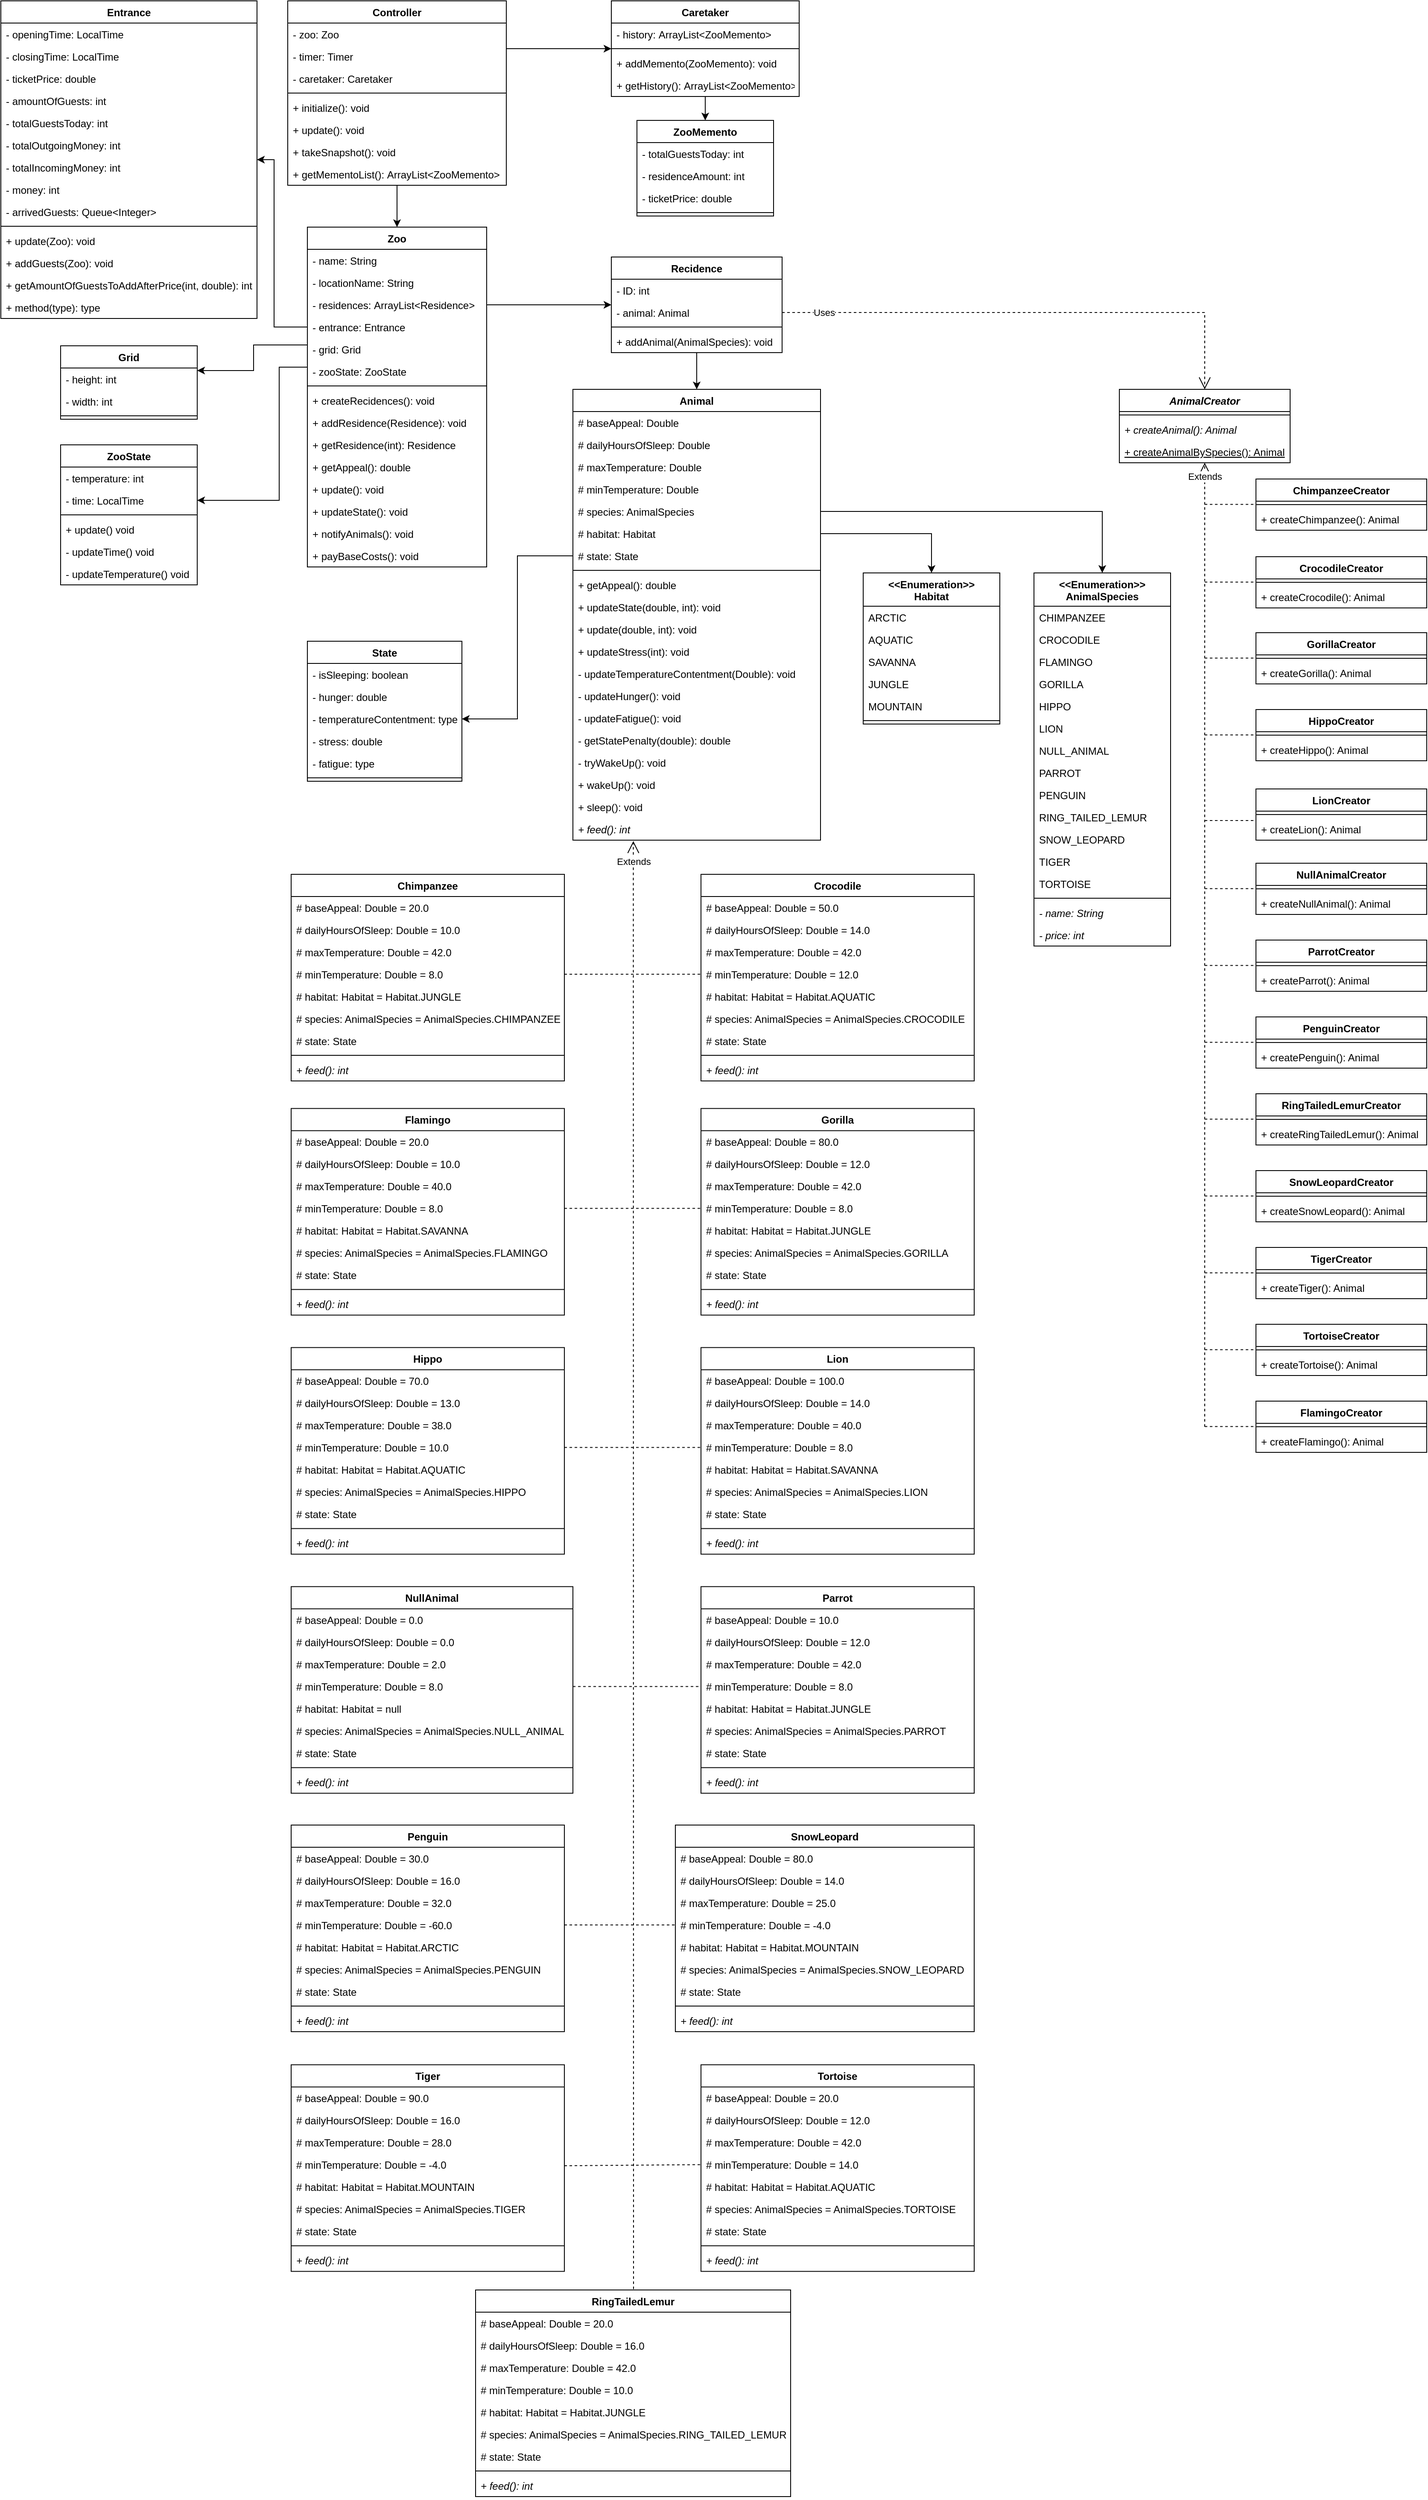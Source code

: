 <mxfile version="16.5.1" type="device"><diagram id="ImkIw9bY01NN6lA6ahez" name="Page-1"><mxGraphModel dx="5891" dy="3529" grid="1" gridSize="10" guides="1" tooltips="1" connect="1" arrows="1" fold="1" page="0" pageScale="1" pageWidth="827" pageHeight="1169" math="0" shadow="0"><root><mxCell id="0"/><mxCell id="1" parent="0"/><mxCell id="GvSjMpBGSv0WWJusyLGz-26" style="edgeStyle=orthogonalEdgeStyle;rounded=0;orthogonalLoop=1;jettySize=auto;html=1;entryX=0.5;entryY=0;entryDx=0;entryDy=0;fontFamily=Helvetica;" edge="1" parent="1" source="GvSjMpBGSv0WWJusyLGz-1" target="GvSjMpBGSv0WWJusyLGz-10"><mxGeometry relative="1" as="geometry"/></mxCell><mxCell id="GvSjMpBGSv0WWJusyLGz-375" style="edgeStyle=orthogonalEdgeStyle;curved=0;rounded=1;sketch=0;orthogonalLoop=1;jettySize=auto;html=1;" edge="1" parent="1" source="GvSjMpBGSv0WWJusyLGz-1" target="GvSjMpBGSv0WWJusyLGz-362"><mxGeometry relative="1" as="geometry"><Array as="points"><mxPoint x="640" y="66"/><mxPoint x="640" y="66"/></Array></mxGeometry></mxCell><mxCell id="GvSjMpBGSv0WWJusyLGz-1" value="Controller" style="swimlane;fontStyle=1;align=center;verticalAlign=top;childLayout=stackLayout;horizontal=1;startSize=26;horizontalStack=0;resizeParent=1;resizeParentMax=0;resizeLast=0;collapsible=1;marginBottom=0;" vertex="1" parent="1"><mxGeometry x="356" y="10" width="256" height="216" as="geometry"/></mxCell><mxCell id="GvSjMpBGSv0WWJusyLGz-2" value="- zoo: Zoo&#10;" style="text;strokeColor=none;fillColor=none;align=left;verticalAlign=top;spacingLeft=4;spacingRight=4;overflow=hidden;rotatable=0;points=[[0,0.5],[1,0.5]];portConstraint=eastwest;" vertex="1" parent="GvSjMpBGSv0WWJusyLGz-1"><mxGeometry y="26" width="256" height="26" as="geometry"/></mxCell><mxCell id="GvSjMpBGSv0WWJusyLGz-5" value="- timer: Timer&#10;" style="text;strokeColor=none;fillColor=none;align=left;verticalAlign=top;spacingLeft=4;spacingRight=4;overflow=hidden;rotatable=0;points=[[0,0.5],[1,0.5]];portConstraint=eastwest;" vertex="1" parent="GvSjMpBGSv0WWJusyLGz-1"><mxGeometry y="52" width="256" height="26" as="geometry"/></mxCell><mxCell id="GvSjMpBGSv0WWJusyLGz-6" value="- caretaker: Caretaker" style="text;strokeColor=none;fillColor=none;align=left;verticalAlign=top;spacingLeft=4;spacingRight=4;overflow=hidden;rotatable=0;points=[[0,0.5],[1,0.5]];portConstraint=eastwest;" vertex="1" parent="GvSjMpBGSv0WWJusyLGz-1"><mxGeometry y="78" width="256" height="26" as="geometry"/></mxCell><mxCell id="GvSjMpBGSv0WWJusyLGz-3" value="" style="line;strokeWidth=1;fillColor=none;align=left;verticalAlign=middle;spacingTop=-1;spacingLeft=3;spacingRight=3;rotatable=0;labelPosition=right;points=[];portConstraint=eastwest;" vertex="1" parent="GvSjMpBGSv0WWJusyLGz-1"><mxGeometry y="104" width="256" height="8" as="geometry"/></mxCell><mxCell id="GvSjMpBGSv0WWJusyLGz-4" value="+ initialize(): void" style="text;strokeColor=none;fillColor=none;align=left;verticalAlign=top;spacingLeft=4;spacingRight=4;overflow=hidden;rotatable=0;points=[[0,0.5],[1,0.5]];portConstraint=eastwest;" vertex="1" parent="GvSjMpBGSv0WWJusyLGz-1"><mxGeometry y="112" width="256" height="26" as="geometry"/></mxCell><mxCell id="GvSjMpBGSv0WWJusyLGz-7" value="+ update(): void" style="text;strokeColor=none;fillColor=none;align=left;verticalAlign=top;spacingLeft=4;spacingRight=4;overflow=hidden;rotatable=0;points=[[0,0.5],[1,0.5]];portConstraint=eastwest;" vertex="1" parent="GvSjMpBGSv0WWJusyLGz-1"><mxGeometry y="138" width="256" height="26" as="geometry"/></mxCell><mxCell id="GvSjMpBGSv0WWJusyLGz-8" value="+ takeSnapshot(): void" style="text;strokeColor=none;fillColor=none;align=left;verticalAlign=top;spacingLeft=4;spacingRight=4;overflow=hidden;rotatable=0;points=[[0,0.5],[1,0.5]];portConstraint=eastwest;" vertex="1" parent="GvSjMpBGSv0WWJusyLGz-1"><mxGeometry y="164" width="256" height="26" as="geometry"/></mxCell><mxCell id="GvSjMpBGSv0WWJusyLGz-9" value="+ getMementoList(): ArrayList&lt;ZooMemento&gt;" style="text;strokeColor=none;fillColor=none;align=left;verticalAlign=top;spacingLeft=4;spacingRight=4;overflow=hidden;rotatable=0;points=[[0,0.5],[1,0.5]];portConstraint=eastwest;fontFamily=Helvetica;" vertex="1" parent="GvSjMpBGSv0WWJusyLGz-1"><mxGeometry y="190" width="256" height="26" as="geometry"/></mxCell><mxCell id="GvSjMpBGSv0WWJusyLGz-10" value="Zoo" style="swimlane;fontStyle=1;align=center;verticalAlign=top;childLayout=stackLayout;horizontal=1;startSize=26;horizontalStack=0;resizeParent=1;resizeParentMax=0;resizeLast=0;collapsible=1;marginBottom=0;fontFamily=Helvetica;" vertex="1" parent="1"><mxGeometry x="379" y="275" width="210" height="398" as="geometry"/></mxCell><mxCell id="GvSjMpBGSv0WWJusyLGz-11" value="- name: String" style="text;strokeColor=none;fillColor=none;align=left;verticalAlign=top;spacingLeft=4;spacingRight=4;overflow=hidden;rotatable=0;points=[[0,0.5],[1,0.5]];portConstraint=eastwest;fontFamily=Helvetica;" vertex="1" parent="GvSjMpBGSv0WWJusyLGz-10"><mxGeometry y="26" width="210" height="26" as="geometry"/></mxCell><mxCell id="GvSjMpBGSv0WWJusyLGz-14" value="- locationName: String" style="text;strokeColor=none;fillColor=none;align=left;verticalAlign=top;spacingLeft=4;spacingRight=4;overflow=hidden;rotatable=0;points=[[0,0.5],[1,0.5]];portConstraint=eastwest;fontFamily=Helvetica;" vertex="1" parent="GvSjMpBGSv0WWJusyLGz-10"><mxGeometry y="52" width="210" height="26" as="geometry"/></mxCell><mxCell id="GvSjMpBGSv0WWJusyLGz-15" value="- residences: ArrayList&lt;Residence&gt;" style="text;strokeColor=none;fillColor=none;align=left;verticalAlign=top;spacingLeft=4;spacingRight=4;overflow=hidden;rotatable=0;points=[[0,0.5],[1,0.5]];portConstraint=eastwest;fontFamily=Helvetica;" vertex="1" parent="GvSjMpBGSv0WWJusyLGz-10"><mxGeometry y="78" width="210" height="26" as="geometry"/></mxCell><mxCell id="GvSjMpBGSv0WWJusyLGz-16" value="- entrance: Entrance" style="text;strokeColor=none;fillColor=none;align=left;verticalAlign=top;spacingLeft=4;spacingRight=4;overflow=hidden;rotatable=0;points=[[0,0.5],[1,0.5]];portConstraint=eastwest;fontFamily=Helvetica;" vertex="1" parent="GvSjMpBGSv0WWJusyLGz-10"><mxGeometry y="104" width="210" height="26" as="geometry"/></mxCell><mxCell id="GvSjMpBGSv0WWJusyLGz-18" value="- grid: Grid" style="text;strokeColor=none;fillColor=none;align=left;verticalAlign=top;spacingLeft=4;spacingRight=4;overflow=hidden;rotatable=0;points=[[0,0.5],[1,0.5]];portConstraint=eastwest;fontFamily=Helvetica;" vertex="1" parent="GvSjMpBGSv0WWJusyLGz-10"><mxGeometry y="130" width="210" height="26" as="geometry"/></mxCell><mxCell id="GvSjMpBGSv0WWJusyLGz-17" value="- zooState: ZooState" style="text;strokeColor=none;fillColor=none;align=left;verticalAlign=top;spacingLeft=4;spacingRight=4;overflow=hidden;rotatable=0;points=[[0,0.5],[1,0.5]];portConstraint=eastwest;fontFamily=Helvetica;" vertex="1" parent="GvSjMpBGSv0WWJusyLGz-10"><mxGeometry y="156" width="210" height="26" as="geometry"/></mxCell><mxCell id="GvSjMpBGSv0WWJusyLGz-12" value="" style="line;strokeWidth=1;fillColor=none;align=left;verticalAlign=middle;spacingTop=-1;spacingLeft=3;spacingRight=3;rotatable=0;labelPosition=right;points=[];portConstraint=eastwest;fontFamily=Helvetica;" vertex="1" parent="GvSjMpBGSv0WWJusyLGz-10"><mxGeometry y="182" width="210" height="8" as="geometry"/></mxCell><mxCell id="GvSjMpBGSv0WWJusyLGz-13" value="+ createRecidences(): void" style="text;strokeColor=none;fillColor=none;align=left;verticalAlign=top;spacingLeft=4;spacingRight=4;overflow=hidden;rotatable=0;points=[[0,0.5],[1,0.5]];portConstraint=eastwest;fontFamily=Helvetica;" vertex="1" parent="GvSjMpBGSv0WWJusyLGz-10"><mxGeometry y="190" width="210" height="26" as="geometry"/></mxCell><mxCell id="GvSjMpBGSv0WWJusyLGz-19" value="+ addResidence(Residence): void" style="text;strokeColor=none;fillColor=none;align=left;verticalAlign=top;spacingLeft=4;spacingRight=4;overflow=hidden;rotatable=0;points=[[0,0.5],[1,0.5]];portConstraint=eastwest;fontFamily=Helvetica;" vertex="1" parent="GvSjMpBGSv0WWJusyLGz-10"><mxGeometry y="216" width="210" height="26" as="geometry"/></mxCell><mxCell id="GvSjMpBGSv0WWJusyLGz-20" value="+ getResidence(int): Residence" style="text;strokeColor=none;fillColor=none;align=left;verticalAlign=top;spacingLeft=4;spacingRight=4;overflow=hidden;rotatable=0;points=[[0,0.5],[1,0.5]];portConstraint=eastwest;fontFamily=Helvetica;" vertex="1" parent="GvSjMpBGSv0WWJusyLGz-10"><mxGeometry y="242" width="210" height="26" as="geometry"/></mxCell><mxCell id="GvSjMpBGSv0WWJusyLGz-21" value="+ getAppeal(): double" style="text;strokeColor=none;fillColor=none;align=left;verticalAlign=top;spacingLeft=4;spacingRight=4;overflow=hidden;rotatable=0;points=[[0,0.5],[1,0.5]];portConstraint=eastwest;fontFamily=Helvetica;" vertex="1" parent="GvSjMpBGSv0WWJusyLGz-10"><mxGeometry y="268" width="210" height="26" as="geometry"/></mxCell><mxCell id="GvSjMpBGSv0WWJusyLGz-22" value="+ update(): void" style="text;strokeColor=none;fillColor=none;align=left;verticalAlign=top;spacingLeft=4;spacingRight=4;overflow=hidden;rotatable=0;points=[[0,0.5],[1,0.5]];portConstraint=eastwest;fontFamily=Helvetica;" vertex="1" parent="GvSjMpBGSv0WWJusyLGz-10"><mxGeometry y="294" width="210" height="26" as="geometry"/></mxCell><mxCell id="GvSjMpBGSv0WWJusyLGz-23" value="+ updateState(): void" style="text;strokeColor=none;fillColor=none;align=left;verticalAlign=top;spacingLeft=4;spacingRight=4;overflow=hidden;rotatable=0;points=[[0,0.5],[1,0.5]];portConstraint=eastwest;fontFamily=Helvetica;" vertex="1" parent="GvSjMpBGSv0WWJusyLGz-10"><mxGeometry y="320" width="210" height="26" as="geometry"/></mxCell><mxCell id="GvSjMpBGSv0WWJusyLGz-24" value="+ notifyAnimals(): void" style="text;strokeColor=none;fillColor=none;align=left;verticalAlign=top;spacingLeft=4;spacingRight=4;overflow=hidden;rotatable=0;points=[[0,0.5],[1,0.5]];portConstraint=eastwest;fontFamily=Helvetica;" vertex="1" parent="GvSjMpBGSv0WWJusyLGz-10"><mxGeometry y="346" width="210" height="26" as="geometry"/></mxCell><mxCell id="GvSjMpBGSv0WWJusyLGz-25" value="+ payBaseCosts(): void" style="text;strokeColor=none;fillColor=none;align=left;verticalAlign=top;spacingLeft=4;spacingRight=4;overflow=hidden;rotatable=0;points=[[0,0.5],[1,0.5]];portConstraint=eastwest;fontFamily=Helvetica;" vertex="1" parent="GvSjMpBGSv0WWJusyLGz-10"><mxGeometry y="372" width="210" height="26" as="geometry"/></mxCell><mxCell id="GvSjMpBGSv0WWJusyLGz-27" value="Grid" style="swimlane;fontStyle=1;align=center;verticalAlign=top;childLayout=stackLayout;horizontal=1;startSize=26;horizontalStack=0;resizeParent=1;resizeParentMax=0;resizeLast=0;collapsible=1;marginBottom=0;fontFamily=Helvetica;" vertex="1" parent="1"><mxGeometry x="90" y="414" width="160" height="86" as="geometry"/></mxCell><mxCell id="GvSjMpBGSv0WWJusyLGz-32" value="- height: int" style="text;strokeColor=none;fillColor=none;align=left;verticalAlign=top;spacingLeft=4;spacingRight=4;overflow=hidden;rotatable=0;points=[[0,0.5],[1,0.5]];portConstraint=eastwest;" vertex="1" parent="GvSjMpBGSv0WWJusyLGz-27"><mxGeometry y="26" width="160" height="26" as="geometry"/></mxCell><mxCell id="GvSjMpBGSv0WWJusyLGz-31" value="- width: int" style="text;strokeColor=none;fillColor=none;align=left;verticalAlign=top;spacingLeft=4;spacingRight=4;overflow=hidden;rotatable=0;points=[[0,0.5],[1,0.5]];portConstraint=eastwest;" vertex="1" parent="GvSjMpBGSv0WWJusyLGz-27"><mxGeometry y="52" width="160" height="26" as="geometry"/></mxCell><mxCell id="GvSjMpBGSv0WWJusyLGz-29" value="" style="line;strokeWidth=1;fillColor=none;align=left;verticalAlign=middle;spacingTop=-1;spacingLeft=3;spacingRight=3;rotatable=0;labelPosition=right;points=[];portConstraint=eastwest;fontFamily=Helvetica;" vertex="1" parent="GvSjMpBGSv0WWJusyLGz-27"><mxGeometry y="78" width="160" height="8" as="geometry"/></mxCell><mxCell id="GvSjMpBGSv0WWJusyLGz-33" style="edgeStyle=orthogonalEdgeStyle;rounded=0;orthogonalLoop=1;jettySize=auto;html=1;fontFamily=Helvetica;" edge="1" parent="1" source="GvSjMpBGSv0WWJusyLGz-18" target="GvSjMpBGSv0WWJusyLGz-27"><mxGeometry relative="1" as="geometry"><Array as="points"><mxPoint x="316" y="413"/><mxPoint x="316" y="443"/></Array></mxGeometry></mxCell><mxCell id="GvSjMpBGSv0WWJusyLGz-34" value="ZooState" style="swimlane;fontStyle=1;align=center;verticalAlign=top;childLayout=stackLayout;horizontal=1;startSize=26;horizontalStack=0;resizeParent=1;resizeParentMax=0;resizeLast=0;collapsible=1;marginBottom=0;fontFamily=Helvetica;" vertex="1" parent="1"><mxGeometry x="90" y="530" width="160" height="164" as="geometry"/></mxCell><mxCell id="GvSjMpBGSv0WWJusyLGz-35" value="- temperature: int" style="text;strokeColor=none;fillColor=none;align=left;verticalAlign=top;spacingLeft=4;spacingRight=4;overflow=hidden;rotatable=0;points=[[0,0.5],[1,0.5]];portConstraint=eastwest;fontFamily=Helvetica;" vertex="1" parent="GvSjMpBGSv0WWJusyLGz-34"><mxGeometry y="26" width="160" height="26" as="geometry"/></mxCell><mxCell id="GvSjMpBGSv0WWJusyLGz-38" value="- time: LocalTime" style="text;strokeColor=none;fillColor=none;align=left;verticalAlign=top;spacingLeft=4;spacingRight=4;overflow=hidden;rotatable=0;points=[[0,0.5],[1,0.5]];portConstraint=eastwest;fontFamily=Helvetica;" vertex="1" parent="GvSjMpBGSv0WWJusyLGz-34"><mxGeometry y="52" width="160" height="26" as="geometry"/></mxCell><mxCell id="GvSjMpBGSv0WWJusyLGz-36" value="" style="line;strokeWidth=1;fillColor=none;align=left;verticalAlign=middle;spacingTop=-1;spacingLeft=3;spacingRight=3;rotatable=0;labelPosition=right;points=[];portConstraint=eastwest;fontFamily=Helvetica;" vertex="1" parent="GvSjMpBGSv0WWJusyLGz-34"><mxGeometry y="78" width="160" height="8" as="geometry"/></mxCell><mxCell id="GvSjMpBGSv0WWJusyLGz-37" value="+ update() void" style="text;strokeColor=none;fillColor=none;align=left;verticalAlign=top;spacingLeft=4;spacingRight=4;overflow=hidden;rotatable=0;points=[[0,0.5],[1,0.5]];portConstraint=eastwest;fontFamily=Helvetica;" vertex="1" parent="GvSjMpBGSv0WWJusyLGz-34"><mxGeometry y="86" width="160" height="26" as="geometry"/></mxCell><mxCell id="GvSjMpBGSv0WWJusyLGz-39" value="- updateTime() void" style="text;strokeColor=none;fillColor=none;align=left;verticalAlign=top;spacingLeft=4;spacingRight=4;overflow=hidden;rotatable=0;points=[[0,0.5],[1,0.5]];portConstraint=eastwest;fontFamily=Helvetica;" vertex="1" parent="GvSjMpBGSv0WWJusyLGz-34"><mxGeometry y="112" width="160" height="26" as="geometry"/></mxCell><mxCell id="GvSjMpBGSv0WWJusyLGz-40" value="- updateTemperature() void" style="text;strokeColor=none;fillColor=none;align=left;verticalAlign=top;spacingLeft=4;spacingRight=4;overflow=hidden;rotatable=0;points=[[0,0.5],[1,0.5]];portConstraint=eastwest;fontFamily=Helvetica;" vertex="1" parent="GvSjMpBGSv0WWJusyLGz-34"><mxGeometry y="138" width="160" height="26" as="geometry"/></mxCell><mxCell id="GvSjMpBGSv0WWJusyLGz-41" style="edgeStyle=orthogonalEdgeStyle;rounded=0;orthogonalLoop=1;jettySize=auto;html=1;fontFamily=Helvetica;" edge="1" parent="1" source="GvSjMpBGSv0WWJusyLGz-17" target="GvSjMpBGSv0WWJusyLGz-34"><mxGeometry relative="1" as="geometry"><Array as="points"><mxPoint x="346" y="439"/><mxPoint x="346" y="595"/></Array></mxGeometry></mxCell><mxCell id="GvSjMpBGSv0WWJusyLGz-42" value="Entrance" style="swimlane;fontStyle=1;align=center;verticalAlign=top;childLayout=stackLayout;horizontal=1;startSize=26;horizontalStack=0;resizeParent=1;resizeParentMax=0;resizeLast=0;collapsible=1;marginBottom=0;fontFamily=Helvetica;" vertex="1" parent="1"><mxGeometry x="20" y="10" width="300" height="372" as="geometry"/></mxCell><mxCell id="GvSjMpBGSv0WWJusyLGz-43" value="- openingTime: LocalTime" style="text;strokeColor=none;fillColor=none;align=left;verticalAlign=top;spacingLeft=4;spacingRight=4;overflow=hidden;rotatable=0;points=[[0,0.5],[1,0.5]];portConstraint=eastwest;fontFamily=Helvetica;" vertex="1" parent="GvSjMpBGSv0WWJusyLGz-42"><mxGeometry y="26" width="300" height="26" as="geometry"/></mxCell><mxCell id="GvSjMpBGSv0WWJusyLGz-53" value="- closingTime: LocalTime" style="text;strokeColor=none;fillColor=none;align=left;verticalAlign=top;spacingLeft=4;spacingRight=4;overflow=hidden;rotatable=0;points=[[0,0.5],[1,0.5]];portConstraint=eastwest;fontFamily=Helvetica;labelBackgroundColor=none;" vertex="1" parent="GvSjMpBGSv0WWJusyLGz-42"><mxGeometry y="52" width="300" height="26" as="geometry"/></mxCell><mxCell id="GvSjMpBGSv0WWJusyLGz-54" value="- ticketPrice: double" style="text;strokeColor=none;fillColor=none;align=left;verticalAlign=top;spacingLeft=4;spacingRight=4;overflow=hidden;rotatable=0;points=[[0,0.5],[1,0.5]];portConstraint=eastwest;fontFamily=Helvetica;" vertex="1" parent="GvSjMpBGSv0WWJusyLGz-42"><mxGeometry y="78" width="300" height="26" as="geometry"/></mxCell><mxCell id="GvSjMpBGSv0WWJusyLGz-59" value="- amountOfGuests: int" style="text;strokeColor=none;fillColor=none;align=left;verticalAlign=top;spacingLeft=4;spacingRight=4;overflow=hidden;rotatable=0;points=[[0,0.5],[1,0.5]];portConstraint=eastwest;fontFamily=Helvetica;" vertex="1" parent="GvSjMpBGSv0WWJusyLGz-42"><mxGeometry y="104" width="300" height="26" as="geometry"/></mxCell><mxCell id="GvSjMpBGSv0WWJusyLGz-60" value="- totalGuestsToday: int" style="text;strokeColor=none;fillColor=none;align=left;verticalAlign=top;spacingLeft=4;spacingRight=4;overflow=hidden;rotatable=0;points=[[0,0.5],[1,0.5]];portConstraint=eastwest;fontFamily=Helvetica;" vertex="1" parent="GvSjMpBGSv0WWJusyLGz-42"><mxGeometry y="130" width="300" height="26" as="geometry"/></mxCell><mxCell id="GvSjMpBGSv0WWJusyLGz-58" value="- totalOutgoingMoney: int" style="text;strokeColor=none;fillColor=none;align=left;verticalAlign=top;spacingLeft=4;spacingRight=4;overflow=hidden;rotatable=0;points=[[0,0.5],[1,0.5]];portConstraint=eastwest;fontFamily=Helvetica;" vertex="1" parent="GvSjMpBGSv0WWJusyLGz-42"><mxGeometry y="156" width="300" height="26" as="geometry"/></mxCell><mxCell id="GvSjMpBGSv0WWJusyLGz-57" value="- totalIncomingMoney: int" style="text;strokeColor=none;fillColor=none;align=left;verticalAlign=top;spacingLeft=4;spacingRight=4;overflow=hidden;rotatable=0;points=[[0,0.5],[1,0.5]];portConstraint=eastwest;fontFamily=Helvetica;" vertex="1" parent="GvSjMpBGSv0WWJusyLGz-42"><mxGeometry y="182" width="300" height="26" as="geometry"/></mxCell><mxCell id="GvSjMpBGSv0WWJusyLGz-56" value="- money: int" style="text;strokeColor=none;fillColor=none;align=left;verticalAlign=top;spacingLeft=4;spacingRight=4;overflow=hidden;rotatable=0;points=[[0,0.5],[1,0.5]];portConstraint=eastwest;fontFamily=Helvetica;" vertex="1" parent="GvSjMpBGSv0WWJusyLGz-42"><mxGeometry y="208" width="300" height="26" as="geometry"/></mxCell><mxCell id="GvSjMpBGSv0WWJusyLGz-55" value="- arrivedGuests: Queue&lt;Integer&gt;" style="text;strokeColor=none;fillColor=none;align=left;verticalAlign=top;spacingLeft=4;spacingRight=4;overflow=hidden;rotatable=0;points=[[0,0.5],[1,0.5]];portConstraint=eastwest;fontFamily=Helvetica;" vertex="1" parent="GvSjMpBGSv0WWJusyLGz-42"><mxGeometry y="234" width="300" height="26" as="geometry"/></mxCell><mxCell id="GvSjMpBGSv0WWJusyLGz-44" value="" style="line;strokeWidth=1;fillColor=none;align=left;verticalAlign=middle;spacingTop=-1;spacingLeft=3;spacingRight=3;rotatable=0;labelPosition=right;points=[];portConstraint=eastwest;fontFamily=Helvetica;" vertex="1" parent="GvSjMpBGSv0WWJusyLGz-42"><mxGeometry y="260" width="300" height="8" as="geometry"/></mxCell><mxCell id="GvSjMpBGSv0WWJusyLGz-45" value="+ update(Zoo): void" style="text;strokeColor=none;fillColor=none;align=left;verticalAlign=top;spacingLeft=4;spacingRight=4;overflow=hidden;rotatable=0;points=[[0,0.5],[1,0.5]];portConstraint=eastwest;fontFamily=Helvetica;" vertex="1" parent="GvSjMpBGSv0WWJusyLGz-42"><mxGeometry y="268" width="300" height="26" as="geometry"/></mxCell><mxCell id="GvSjMpBGSv0WWJusyLGz-62" value="+ addGuests(Zoo): void" style="text;strokeColor=none;fillColor=none;align=left;verticalAlign=top;spacingLeft=4;spacingRight=4;overflow=hidden;rotatable=0;points=[[0,0.5],[1,0.5]];portConstraint=eastwest;fontFamily=Helvetica;" vertex="1" parent="GvSjMpBGSv0WWJusyLGz-42"><mxGeometry y="294" width="300" height="26" as="geometry"/></mxCell><mxCell id="GvSjMpBGSv0WWJusyLGz-63" value="+ getAmountOfGuestsToAddAfterPrice(int, double): int" style="text;strokeColor=none;fillColor=none;align=left;verticalAlign=top;spacingLeft=4;spacingRight=4;overflow=hidden;rotatable=0;points=[[0,0.5],[1,0.5]];portConstraint=eastwest;fontFamily=Helvetica;" vertex="1" parent="GvSjMpBGSv0WWJusyLGz-42"><mxGeometry y="320" width="300" height="26" as="geometry"/></mxCell><mxCell id="GvSjMpBGSv0WWJusyLGz-61" value="+ method(type): type" style="text;strokeColor=none;fillColor=none;align=left;verticalAlign=top;spacingLeft=4;spacingRight=4;overflow=hidden;rotatable=0;points=[[0,0.5],[1,0.5]];portConstraint=eastwest;fontFamily=Helvetica;" vertex="1" parent="GvSjMpBGSv0WWJusyLGz-42"><mxGeometry y="346" width="300" height="26" as="geometry"/></mxCell><mxCell id="GvSjMpBGSv0WWJusyLGz-64" style="edgeStyle=orthogonalEdgeStyle;rounded=0;sketch=0;orthogonalLoop=1;jettySize=auto;html=1;" edge="1" parent="1" source="GvSjMpBGSv0WWJusyLGz-16" target="GvSjMpBGSv0WWJusyLGz-42"><mxGeometry relative="1" as="geometry"><Array as="points"><mxPoint x="340" y="392"/><mxPoint x="340" y="196"/></Array></mxGeometry></mxCell><mxCell id="GvSjMpBGSv0WWJusyLGz-91" style="edgeStyle=orthogonalEdgeStyle;rounded=0;sketch=0;orthogonalLoop=1;jettySize=auto;html=1;entryX=0.5;entryY=0;entryDx=0;entryDy=0;" edge="1" parent="1" source="GvSjMpBGSv0WWJusyLGz-65" target="GvSjMpBGSv0WWJusyLGz-70"><mxGeometry relative="1" as="geometry"/></mxCell><mxCell id="GvSjMpBGSv0WWJusyLGz-65" value="Recidence" style="swimlane;fontStyle=1;align=center;verticalAlign=top;childLayout=stackLayout;horizontal=1;startSize=26;horizontalStack=0;resizeParent=1;resizeParentMax=0;resizeLast=0;collapsible=1;marginBottom=0;rounded=0;sketch=0;" vertex="1" parent="1"><mxGeometry x="735" y="310" width="200" height="112" as="geometry"/></mxCell><mxCell id="GvSjMpBGSv0WWJusyLGz-66" value="- ID: int" style="text;strokeColor=none;fillColor=none;align=left;verticalAlign=top;spacingLeft=4;spacingRight=4;overflow=hidden;rotatable=0;points=[[0,0.5],[1,0.5]];portConstraint=eastwest;rounded=0;sketch=0;" vertex="1" parent="GvSjMpBGSv0WWJusyLGz-65"><mxGeometry y="26" width="200" height="26" as="geometry"/></mxCell><mxCell id="GvSjMpBGSv0WWJusyLGz-69" value="- animal: Animal" style="text;strokeColor=none;fillColor=none;align=left;verticalAlign=top;spacingLeft=4;spacingRight=4;overflow=hidden;rotatable=0;points=[[0,0.5],[1,0.5]];portConstraint=eastwest;rounded=0;sketch=0;" vertex="1" parent="GvSjMpBGSv0WWJusyLGz-65"><mxGeometry y="52" width="200" height="26" as="geometry"/></mxCell><mxCell id="GvSjMpBGSv0WWJusyLGz-67" value="" style="line;strokeWidth=1;fillColor=none;align=left;verticalAlign=middle;spacingTop=-1;spacingLeft=3;spacingRight=3;rotatable=0;labelPosition=right;points=[];portConstraint=eastwest;rounded=0;sketch=0;" vertex="1" parent="GvSjMpBGSv0WWJusyLGz-65"><mxGeometry y="78" width="200" height="8" as="geometry"/></mxCell><mxCell id="GvSjMpBGSv0WWJusyLGz-68" value="+ addAnimal(AnimalSpecies): void" style="text;strokeColor=none;fillColor=none;align=left;verticalAlign=top;spacingLeft=4;spacingRight=4;overflow=hidden;rotatable=0;points=[[0,0.5],[1,0.5]];portConstraint=eastwest;rounded=0;sketch=0;" vertex="1" parent="GvSjMpBGSv0WWJusyLGz-65"><mxGeometry y="86" width="200" height="26" as="geometry"/></mxCell><mxCell id="GvSjMpBGSv0WWJusyLGz-70" value="Animal" style="swimlane;fontStyle=1;align=center;verticalAlign=top;childLayout=stackLayout;horizontal=1;startSize=26;horizontalStack=0;resizeParent=1;resizeParentMax=0;resizeLast=0;collapsible=1;marginBottom=0;rounded=0;sketch=0;" vertex="1" parent="1"><mxGeometry x="690" y="465" width="290" height="528" as="geometry"/></mxCell><mxCell id="GvSjMpBGSv0WWJusyLGz-71" value="# baseAppeal: Double" style="text;strokeColor=none;fillColor=none;align=left;verticalAlign=top;spacingLeft=4;spacingRight=4;overflow=hidden;rotatable=0;points=[[0,0.5],[1,0.5]];portConstraint=eastwest;rounded=0;sketch=0;" vertex="1" parent="GvSjMpBGSv0WWJusyLGz-70"><mxGeometry y="26" width="290" height="26" as="geometry"/></mxCell><mxCell id="GvSjMpBGSv0WWJusyLGz-74" value="# dailyHoursOfSleep: Double" style="text;strokeColor=none;fillColor=none;align=left;verticalAlign=top;spacingLeft=4;spacingRight=4;overflow=hidden;rotatable=0;points=[[0,0.5],[1,0.5]];portConstraint=eastwest;rounded=0;sketch=0;" vertex="1" parent="GvSjMpBGSv0WWJusyLGz-70"><mxGeometry y="52" width="290" height="26" as="geometry"/></mxCell><mxCell id="GvSjMpBGSv0WWJusyLGz-75" value="# maxTemperature: Double" style="text;strokeColor=none;fillColor=none;align=left;verticalAlign=top;spacingLeft=4;spacingRight=4;overflow=hidden;rotatable=0;points=[[0,0.5],[1,0.5]];portConstraint=eastwest;rounded=0;sketch=0;" vertex="1" parent="GvSjMpBGSv0WWJusyLGz-70"><mxGeometry y="78" width="290" height="26" as="geometry"/></mxCell><mxCell id="GvSjMpBGSv0WWJusyLGz-76" value="# minTemperature: Double" style="text;strokeColor=none;fillColor=none;align=left;verticalAlign=top;spacingLeft=4;spacingRight=4;overflow=hidden;rotatable=0;points=[[0,0.5],[1,0.5]];portConstraint=eastwest;rounded=0;sketch=0;" vertex="1" parent="GvSjMpBGSv0WWJusyLGz-70"><mxGeometry y="104" width="290" height="26" as="geometry"/></mxCell><mxCell id="GvSjMpBGSv0WWJusyLGz-77" value="# species: AnimalSpecies" style="text;strokeColor=none;fillColor=none;align=left;verticalAlign=top;spacingLeft=4;spacingRight=4;overflow=hidden;rotatable=0;points=[[0,0.5],[1,0.5]];portConstraint=eastwest;rounded=0;sketch=0;" vertex="1" parent="GvSjMpBGSv0WWJusyLGz-70"><mxGeometry y="130" width="290" height="26" as="geometry"/></mxCell><mxCell id="GvSjMpBGSv0WWJusyLGz-79" value="# habitat: Habitat" style="text;strokeColor=none;fillColor=none;align=left;verticalAlign=top;spacingLeft=4;spacingRight=4;overflow=hidden;rotatable=0;points=[[0,0.5],[1,0.5]];portConstraint=eastwest;rounded=0;sketch=0;" vertex="1" parent="GvSjMpBGSv0WWJusyLGz-70"><mxGeometry y="156" width="290" height="26" as="geometry"/></mxCell><mxCell id="GvSjMpBGSv0WWJusyLGz-78" value="# state: State" style="text;strokeColor=none;fillColor=none;align=left;verticalAlign=top;spacingLeft=4;spacingRight=4;overflow=hidden;rotatable=0;points=[[0,0.5],[1,0.5]];portConstraint=eastwest;rounded=0;sketch=0;" vertex="1" parent="GvSjMpBGSv0WWJusyLGz-70"><mxGeometry y="182" width="290" height="26" as="geometry"/></mxCell><mxCell id="GvSjMpBGSv0WWJusyLGz-72" value="" style="line;strokeWidth=1;fillColor=none;align=left;verticalAlign=middle;spacingTop=-1;spacingLeft=3;spacingRight=3;rotatable=0;labelPosition=right;points=[];portConstraint=eastwest;rounded=0;sketch=0;" vertex="1" parent="GvSjMpBGSv0WWJusyLGz-70"><mxGeometry y="208" width="290" height="8" as="geometry"/></mxCell><mxCell id="GvSjMpBGSv0WWJusyLGz-73" value="+ getAppeal(): double" style="text;strokeColor=none;fillColor=none;align=left;verticalAlign=top;spacingLeft=4;spacingRight=4;overflow=hidden;rotatable=0;points=[[0,0.5],[1,0.5]];portConstraint=eastwest;rounded=0;sketch=0;" vertex="1" parent="GvSjMpBGSv0WWJusyLGz-70"><mxGeometry y="216" width="290" height="26" as="geometry"/></mxCell><mxCell id="GvSjMpBGSv0WWJusyLGz-80" value="+ updateState(double, int): void" style="text;strokeColor=none;fillColor=none;align=left;verticalAlign=top;spacingLeft=4;spacingRight=4;overflow=hidden;rotatable=0;points=[[0,0.5],[1,0.5]];portConstraint=eastwest;rounded=0;sketch=0;" vertex="1" parent="GvSjMpBGSv0WWJusyLGz-70"><mxGeometry y="242" width="290" height="26" as="geometry"/></mxCell><mxCell id="GvSjMpBGSv0WWJusyLGz-81" value="+ update(double, int): void" style="text;strokeColor=none;fillColor=none;align=left;verticalAlign=top;spacingLeft=4;spacingRight=4;overflow=hidden;rotatable=0;points=[[0,0.5],[1,0.5]];portConstraint=eastwest;rounded=0;sketch=0;" vertex="1" parent="GvSjMpBGSv0WWJusyLGz-70"><mxGeometry y="268" width="290" height="26" as="geometry"/></mxCell><mxCell id="GvSjMpBGSv0WWJusyLGz-83" value="+ updateStress(int): void" style="text;strokeColor=none;fillColor=none;align=left;verticalAlign=top;spacingLeft=4;spacingRight=4;overflow=hidden;rotatable=0;points=[[0,0.5],[1,0.5]];portConstraint=eastwest;rounded=0;sketch=0;" vertex="1" parent="GvSjMpBGSv0WWJusyLGz-70"><mxGeometry y="294" width="290" height="26" as="geometry"/></mxCell><mxCell id="GvSjMpBGSv0WWJusyLGz-84" value="- updateTemperatureContentment(Double): void" style="text;strokeColor=none;fillColor=none;align=left;verticalAlign=top;spacingLeft=4;spacingRight=4;overflow=hidden;rotatable=0;points=[[0,0.5],[1,0.5]];portConstraint=eastwest;rounded=0;sketch=0;" vertex="1" parent="GvSjMpBGSv0WWJusyLGz-70"><mxGeometry y="320" width="290" height="26" as="geometry"/></mxCell><mxCell id="GvSjMpBGSv0WWJusyLGz-82" value="- updateHunger(): void" style="text;strokeColor=none;fillColor=none;align=left;verticalAlign=top;spacingLeft=4;spacingRight=4;overflow=hidden;rotatable=0;points=[[0,0.5],[1,0.5]];portConstraint=eastwest;rounded=0;sketch=0;" vertex="1" parent="GvSjMpBGSv0WWJusyLGz-70"><mxGeometry y="346" width="290" height="26" as="geometry"/></mxCell><mxCell id="GvSjMpBGSv0WWJusyLGz-86" value="- updateFatigue(): void" style="text;strokeColor=none;fillColor=none;align=left;verticalAlign=top;spacingLeft=4;spacingRight=4;overflow=hidden;rotatable=0;points=[[0,0.5],[1,0.5]];portConstraint=eastwest;rounded=0;sketch=0;" vertex="1" parent="GvSjMpBGSv0WWJusyLGz-70"><mxGeometry y="372" width="290" height="26" as="geometry"/></mxCell><mxCell id="GvSjMpBGSv0WWJusyLGz-85" value="- getStatePenalty(double): double" style="text;strokeColor=none;fillColor=none;align=left;verticalAlign=top;spacingLeft=4;spacingRight=4;overflow=hidden;rotatable=0;points=[[0,0.5],[1,0.5]];portConstraint=eastwest;rounded=0;sketch=0;" vertex="1" parent="GvSjMpBGSv0WWJusyLGz-70"><mxGeometry y="398" width="290" height="26" as="geometry"/></mxCell><mxCell id="GvSjMpBGSv0WWJusyLGz-89" value="- tryWakeUp(): void" style="text;strokeColor=none;fillColor=none;align=left;verticalAlign=top;spacingLeft=4;spacingRight=4;overflow=hidden;rotatable=0;points=[[0,0.5],[1,0.5]];portConstraint=eastwest;rounded=0;sketch=0;" vertex="1" parent="GvSjMpBGSv0WWJusyLGz-70"><mxGeometry y="424" width="290" height="26" as="geometry"/></mxCell><mxCell id="GvSjMpBGSv0WWJusyLGz-90" value="+ wakeUp(): void" style="text;strokeColor=none;fillColor=none;align=left;verticalAlign=top;spacingLeft=4;spacingRight=4;overflow=hidden;rotatable=0;points=[[0,0.5],[1,0.5]];portConstraint=eastwest;rounded=0;sketch=0;" vertex="1" parent="GvSjMpBGSv0WWJusyLGz-70"><mxGeometry y="450" width="290" height="26" as="geometry"/></mxCell><mxCell id="GvSjMpBGSv0WWJusyLGz-88" value="+ sleep(): void" style="text;strokeColor=none;fillColor=none;align=left;verticalAlign=top;spacingLeft=4;spacingRight=4;overflow=hidden;rotatable=0;points=[[0,0.5],[1,0.5]];portConstraint=eastwest;rounded=0;sketch=0;" vertex="1" parent="GvSjMpBGSv0WWJusyLGz-70"><mxGeometry y="476" width="290" height="26" as="geometry"/></mxCell><mxCell id="GvSjMpBGSv0WWJusyLGz-87" value="+ feed(): int" style="text;strokeColor=none;fillColor=none;align=left;verticalAlign=top;spacingLeft=4;spacingRight=4;overflow=hidden;rotatable=0;points=[[0,0.5],[1,0.5]];portConstraint=eastwest;rounded=0;sketch=0;fontStyle=2;" vertex="1" parent="GvSjMpBGSv0WWJusyLGz-70"><mxGeometry y="502" width="290" height="26" as="geometry"/></mxCell><mxCell id="GvSjMpBGSv0WWJusyLGz-92" style="edgeStyle=orthogonalEdgeStyle;rounded=0;sketch=0;orthogonalLoop=1;jettySize=auto;html=1;" edge="1" parent="1" source="GvSjMpBGSv0WWJusyLGz-15" target="GvSjMpBGSv0WWJusyLGz-65"><mxGeometry relative="1" as="geometry"/></mxCell><mxCell id="GvSjMpBGSv0WWJusyLGz-93" value="Crocodile" style="swimlane;fontStyle=1;align=center;verticalAlign=top;childLayout=stackLayout;horizontal=1;startSize=26;horizontalStack=0;resizeParent=1;resizeParentMax=0;resizeLast=0;collapsible=1;marginBottom=0;rounded=0;sketch=0;" vertex="1" parent="1"><mxGeometry x="840" y="1033" width="320" height="242" as="geometry"/></mxCell><mxCell id="GvSjMpBGSv0WWJusyLGz-94" value="# baseAppeal: Double = 50.0" style="text;strokeColor=none;fillColor=none;align=left;verticalAlign=top;spacingLeft=4;spacingRight=4;overflow=hidden;rotatable=0;points=[[0,0.5],[1,0.5]];portConstraint=eastwest;rounded=0;sketch=0;" vertex="1" parent="GvSjMpBGSv0WWJusyLGz-93"><mxGeometry y="26" width="320" height="26" as="geometry"/></mxCell><mxCell id="GvSjMpBGSv0WWJusyLGz-97" value="# dailyHoursOfSleep: Double = 14.0" style="text;strokeColor=none;fillColor=none;align=left;verticalAlign=top;spacingLeft=4;spacingRight=4;overflow=hidden;rotatable=0;points=[[0,0.5],[1,0.5]];portConstraint=eastwest;rounded=0;sketch=0;" vertex="1" parent="GvSjMpBGSv0WWJusyLGz-93"><mxGeometry y="52" width="320" height="26" as="geometry"/></mxCell><mxCell id="GvSjMpBGSv0WWJusyLGz-100" value="# maxTemperature: Double = 42.0" style="text;strokeColor=none;fillColor=none;align=left;verticalAlign=top;spacingLeft=4;spacingRight=4;overflow=hidden;rotatable=0;points=[[0,0.5],[1,0.5]];portConstraint=eastwest;rounded=0;sketch=0;" vertex="1" parent="GvSjMpBGSv0WWJusyLGz-93"><mxGeometry y="78" width="320" height="26" as="geometry"/></mxCell><mxCell id="GvSjMpBGSv0WWJusyLGz-102" value="# minTemperature: Double = 12.0" style="text;strokeColor=none;fillColor=none;align=left;verticalAlign=top;spacingLeft=4;spacingRight=4;overflow=hidden;rotatable=0;points=[[0,0.5],[1,0.5]];portConstraint=eastwest;rounded=0;sketch=0;" vertex="1" parent="GvSjMpBGSv0WWJusyLGz-93"><mxGeometry y="104" width="320" height="26" as="geometry"/></mxCell><mxCell id="GvSjMpBGSv0WWJusyLGz-101" value="# habitat: Habitat = Habitat.AQUATIC" style="text;strokeColor=none;fillColor=none;align=left;verticalAlign=top;spacingLeft=4;spacingRight=4;overflow=hidden;rotatable=0;points=[[0,0.5],[1,0.5]];portConstraint=eastwest;rounded=0;sketch=0;" vertex="1" parent="GvSjMpBGSv0WWJusyLGz-93"><mxGeometry y="130" width="320" height="26" as="geometry"/></mxCell><mxCell id="GvSjMpBGSv0WWJusyLGz-99" value="# species: AnimalSpecies = AnimalSpecies.CROCODILE" style="text;strokeColor=none;fillColor=none;align=left;verticalAlign=top;spacingLeft=4;spacingRight=4;overflow=hidden;rotatable=0;points=[[0,0.5],[1,0.5]];portConstraint=eastwest;rounded=0;sketch=0;" vertex="1" parent="GvSjMpBGSv0WWJusyLGz-93"><mxGeometry y="156" width="320" height="26" as="geometry"/></mxCell><mxCell id="GvSjMpBGSv0WWJusyLGz-98" value="# state: State" style="text;strokeColor=none;fillColor=none;align=left;verticalAlign=top;spacingLeft=4;spacingRight=4;overflow=hidden;rotatable=0;points=[[0,0.5],[1,0.5]];portConstraint=eastwest;rounded=0;sketch=0;" vertex="1" parent="GvSjMpBGSv0WWJusyLGz-93"><mxGeometry y="182" width="320" height="26" as="geometry"/></mxCell><mxCell id="GvSjMpBGSv0WWJusyLGz-95" value="" style="line;strokeWidth=1;fillColor=none;align=left;verticalAlign=middle;spacingTop=-1;spacingLeft=3;spacingRight=3;rotatable=0;labelPosition=right;points=[];portConstraint=eastwest;rounded=0;sketch=0;" vertex="1" parent="GvSjMpBGSv0WWJusyLGz-93"><mxGeometry y="208" width="320" height="8" as="geometry"/></mxCell><mxCell id="GvSjMpBGSv0WWJusyLGz-104" value="+ feed(): int" style="text;strokeColor=none;fillColor=none;align=left;verticalAlign=top;spacingLeft=4;spacingRight=4;overflow=hidden;rotatable=0;points=[[0,0.5],[1,0.5]];portConstraint=eastwest;rounded=0;sketch=0;fontStyle=2;" vertex="1" parent="GvSjMpBGSv0WWJusyLGz-93"><mxGeometry y="216" width="320" height="26" as="geometry"/></mxCell><mxCell id="GvSjMpBGSv0WWJusyLGz-105" value="AnimalCreator" style="swimlane;fontStyle=3;align=center;verticalAlign=top;childLayout=stackLayout;horizontal=1;startSize=26;horizontalStack=0;resizeParent=1;resizeParentMax=0;resizeLast=0;collapsible=1;marginBottom=0;rounded=0;sketch=0;" vertex="1" parent="1"><mxGeometry x="1330" y="465" width="200" height="86" as="geometry"/></mxCell><mxCell id="GvSjMpBGSv0WWJusyLGz-107" value="" style="line;strokeWidth=1;fillColor=none;align=left;verticalAlign=middle;spacingTop=-1;spacingLeft=3;spacingRight=3;rotatable=0;labelPosition=right;points=[];portConstraint=eastwest;rounded=0;sketch=0;" vertex="1" parent="GvSjMpBGSv0WWJusyLGz-105"><mxGeometry y="26" width="200" height="8" as="geometry"/></mxCell><mxCell id="GvSjMpBGSv0WWJusyLGz-108" value="+ createAnimal(): Animal" style="text;strokeColor=none;fillColor=none;align=left;verticalAlign=top;spacingLeft=4;spacingRight=4;overflow=hidden;rotatable=0;points=[[0,0.5],[1,0.5]];portConstraint=eastwest;rounded=0;sketch=0;fontStyle=2;" vertex="1" parent="GvSjMpBGSv0WWJusyLGz-105"><mxGeometry y="34" width="200" height="26" as="geometry"/></mxCell><mxCell id="GvSjMpBGSv0WWJusyLGz-109" value="+ createAnimalBySpecies(): Animal" style="text;strokeColor=none;fillColor=none;align=left;verticalAlign=top;spacingLeft=4;spacingRight=4;overflow=hidden;rotatable=0;points=[[0,0.5],[1,0.5]];portConstraint=eastwest;rounded=0;sketch=0;fontStyle=4;" vertex="1" parent="GvSjMpBGSv0WWJusyLGz-105"><mxGeometry y="60" width="200" height="26" as="geometry"/></mxCell><mxCell id="GvSjMpBGSv0WWJusyLGz-110" value="ChimpanzeeCreator" style="swimlane;fontStyle=1;align=center;verticalAlign=top;childLayout=stackLayout;horizontal=1;startSize=26;horizontalStack=0;resizeParent=1;resizeParentMax=0;resizeLast=0;collapsible=1;marginBottom=0;rounded=0;sketch=0;" vertex="1" parent="1"><mxGeometry x="1490" y="570" width="200" height="60" as="geometry"/></mxCell><mxCell id="GvSjMpBGSv0WWJusyLGz-112" value="" style="line;strokeWidth=1;fillColor=none;align=left;verticalAlign=middle;spacingTop=-1;spacingLeft=3;spacingRight=3;rotatable=0;labelPosition=right;points=[];portConstraint=eastwest;rounded=0;sketch=0;" vertex="1" parent="GvSjMpBGSv0WWJusyLGz-110"><mxGeometry y="26" width="200" height="8" as="geometry"/></mxCell><mxCell id="GvSjMpBGSv0WWJusyLGz-113" value="+ createChimpanzee(): Animal" style="text;strokeColor=none;fillColor=none;align=left;verticalAlign=top;spacingLeft=4;spacingRight=4;overflow=hidden;rotatable=0;points=[[0,0.5],[1,0.5]];portConstraint=eastwest;rounded=0;sketch=0;" vertex="1" parent="GvSjMpBGSv0WWJusyLGz-110"><mxGeometry y="34" width="200" height="26" as="geometry"/></mxCell><mxCell id="GvSjMpBGSv0WWJusyLGz-126" value="Gorilla" style="swimlane;fontStyle=1;align=center;verticalAlign=top;childLayout=stackLayout;horizontal=1;startSize=26;horizontalStack=0;resizeParent=1;resizeParentMax=0;resizeLast=0;collapsible=1;marginBottom=0;rounded=0;sketch=0;" vertex="1" parent="1"><mxGeometry x="840" y="1307.22" width="320" height="242" as="geometry"/></mxCell><mxCell id="GvSjMpBGSv0WWJusyLGz-127" value="# baseAppeal: Double = 80.0" style="text;strokeColor=none;fillColor=none;align=left;verticalAlign=top;spacingLeft=4;spacingRight=4;overflow=hidden;rotatable=0;points=[[0,0.5],[1,0.5]];portConstraint=eastwest;rounded=0;sketch=0;" vertex="1" parent="GvSjMpBGSv0WWJusyLGz-126"><mxGeometry y="26" width="320" height="26" as="geometry"/></mxCell><mxCell id="GvSjMpBGSv0WWJusyLGz-128" value="# dailyHoursOfSleep: Double = 12.0" style="text;strokeColor=none;fillColor=none;align=left;verticalAlign=top;spacingLeft=4;spacingRight=4;overflow=hidden;rotatable=0;points=[[0,0.5],[1,0.5]];portConstraint=eastwest;rounded=0;sketch=0;" vertex="1" parent="GvSjMpBGSv0WWJusyLGz-126"><mxGeometry y="52" width="320" height="26" as="geometry"/></mxCell><mxCell id="GvSjMpBGSv0WWJusyLGz-129" value="# maxTemperature: Double = 42.0" style="text;strokeColor=none;fillColor=none;align=left;verticalAlign=top;spacingLeft=4;spacingRight=4;overflow=hidden;rotatable=0;points=[[0,0.5],[1,0.5]];portConstraint=eastwest;rounded=0;sketch=0;" vertex="1" parent="GvSjMpBGSv0WWJusyLGz-126"><mxGeometry y="78" width="320" height="26" as="geometry"/></mxCell><mxCell id="GvSjMpBGSv0WWJusyLGz-130" value="# minTemperature: Double = 8.0" style="text;strokeColor=none;fillColor=none;align=left;verticalAlign=top;spacingLeft=4;spacingRight=4;overflow=hidden;rotatable=0;points=[[0,0.5],[1,0.5]];portConstraint=eastwest;rounded=0;sketch=0;" vertex="1" parent="GvSjMpBGSv0WWJusyLGz-126"><mxGeometry y="104" width="320" height="26" as="geometry"/></mxCell><mxCell id="GvSjMpBGSv0WWJusyLGz-131" value="# habitat: Habitat = Habitat.JUNGLE" style="text;strokeColor=none;fillColor=none;align=left;verticalAlign=top;spacingLeft=4;spacingRight=4;overflow=hidden;rotatable=0;points=[[0,0.5],[1,0.5]];portConstraint=eastwest;rounded=0;sketch=0;" vertex="1" parent="GvSjMpBGSv0WWJusyLGz-126"><mxGeometry y="130" width="320" height="26" as="geometry"/></mxCell><mxCell id="GvSjMpBGSv0WWJusyLGz-132" value="# species: AnimalSpecies = AnimalSpecies.GORILLA" style="text;strokeColor=none;fillColor=none;align=left;verticalAlign=top;spacingLeft=4;spacingRight=4;overflow=hidden;rotatable=0;points=[[0,0.5],[1,0.5]];portConstraint=eastwest;rounded=0;sketch=0;" vertex="1" parent="GvSjMpBGSv0WWJusyLGz-126"><mxGeometry y="156" width="320" height="26" as="geometry"/></mxCell><mxCell id="GvSjMpBGSv0WWJusyLGz-133" value="# state: State" style="text;strokeColor=none;fillColor=none;align=left;verticalAlign=top;spacingLeft=4;spacingRight=4;overflow=hidden;rotatable=0;points=[[0,0.5],[1,0.5]];portConstraint=eastwest;rounded=0;sketch=0;" vertex="1" parent="GvSjMpBGSv0WWJusyLGz-126"><mxGeometry y="182" width="320" height="26" as="geometry"/></mxCell><mxCell id="GvSjMpBGSv0WWJusyLGz-134" value="" style="line;strokeWidth=1;fillColor=none;align=left;verticalAlign=middle;spacingTop=-1;spacingLeft=3;spacingRight=3;rotatable=0;labelPosition=right;points=[];portConstraint=eastwest;rounded=0;sketch=0;" vertex="1" parent="GvSjMpBGSv0WWJusyLGz-126"><mxGeometry y="208" width="320" height="8" as="geometry"/></mxCell><mxCell id="GvSjMpBGSv0WWJusyLGz-135" value="+ feed(): int" style="text;strokeColor=none;fillColor=none;align=left;verticalAlign=top;spacingLeft=4;spacingRight=4;overflow=hidden;rotatable=0;points=[[0,0.5],[1,0.5]];portConstraint=eastwest;rounded=0;sketch=0;fontStyle=2;" vertex="1" parent="GvSjMpBGSv0WWJusyLGz-126"><mxGeometry y="216" width="320" height="26" as="geometry"/></mxCell><mxCell id="GvSjMpBGSv0WWJusyLGz-137" value="Lion" style="swimlane;fontStyle=1;align=center;verticalAlign=top;childLayout=stackLayout;horizontal=1;startSize=26;horizontalStack=0;resizeParent=1;resizeParentMax=0;resizeLast=0;collapsible=1;marginBottom=0;rounded=0;sketch=0;" vertex="1" parent="1"><mxGeometry x="840" y="1587.22" width="320" height="242" as="geometry"/></mxCell><mxCell id="GvSjMpBGSv0WWJusyLGz-138" value="# baseAppeal: Double = 100.0" style="text;strokeColor=none;fillColor=none;align=left;verticalAlign=top;spacingLeft=4;spacingRight=4;overflow=hidden;rotatable=0;points=[[0,0.5],[1,0.5]];portConstraint=eastwest;rounded=0;sketch=0;" vertex="1" parent="GvSjMpBGSv0WWJusyLGz-137"><mxGeometry y="26" width="320" height="26" as="geometry"/></mxCell><mxCell id="GvSjMpBGSv0WWJusyLGz-139" value="# dailyHoursOfSleep: Double = 14.0" style="text;strokeColor=none;fillColor=none;align=left;verticalAlign=top;spacingLeft=4;spacingRight=4;overflow=hidden;rotatable=0;points=[[0,0.5],[1,0.5]];portConstraint=eastwest;rounded=0;sketch=0;" vertex="1" parent="GvSjMpBGSv0WWJusyLGz-137"><mxGeometry y="52" width="320" height="26" as="geometry"/></mxCell><mxCell id="GvSjMpBGSv0WWJusyLGz-140" value="# maxTemperature: Double = 40.0" style="text;strokeColor=none;fillColor=none;align=left;verticalAlign=top;spacingLeft=4;spacingRight=4;overflow=hidden;rotatable=0;points=[[0,0.5],[1,0.5]];portConstraint=eastwest;rounded=0;sketch=0;" vertex="1" parent="GvSjMpBGSv0WWJusyLGz-137"><mxGeometry y="78" width="320" height="26" as="geometry"/></mxCell><mxCell id="GvSjMpBGSv0WWJusyLGz-141" value="# minTemperature: Double = 8.0" style="text;strokeColor=none;fillColor=none;align=left;verticalAlign=top;spacingLeft=4;spacingRight=4;overflow=hidden;rotatable=0;points=[[0,0.5],[1,0.5]];portConstraint=eastwest;rounded=0;sketch=0;" vertex="1" parent="GvSjMpBGSv0WWJusyLGz-137"><mxGeometry y="104" width="320" height="26" as="geometry"/></mxCell><mxCell id="GvSjMpBGSv0WWJusyLGz-142" value="# habitat: Habitat = Habitat.SAVANNA" style="text;strokeColor=none;fillColor=none;align=left;verticalAlign=top;spacingLeft=4;spacingRight=4;overflow=hidden;rotatable=0;points=[[0,0.5],[1,0.5]];portConstraint=eastwest;rounded=0;sketch=0;" vertex="1" parent="GvSjMpBGSv0WWJusyLGz-137"><mxGeometry y="130" width="320" height="26" as="geometry"/></mxCell><mxCell id="GvSjMpBGSv0WWJusyLGz-143" value="# species: AnimalSpecies = AnimalSpecies.LION" style="text;strokeColor=none;fillColor=none;align=left;verticalAlign=top;spacingLeft=4;spacingRight=4;overflow=hidden;rotatable=0;points=[[0,0.5],[1,0.5]];portConstraint=eastwest;rounded=0;sketch=0;" vertex="1" parent="GvSjMpBGSv0WWJusyLGz-137"><mxGeometry y="156" width="320" height="26" as="geometry"/></mxCell><mxCell id="GvSjMpBGSv0WWJusyLGz-144" value="# state: State" style="text;strokeColor=none;fillColor=none;align=left;verticalAlign=top;spacingLeft=4;spacingRight=4;overflow=hidden;rotatable=0;points=[[0,0.5],[1,0.5]];portConstraint=eastwest;rounded=0;sketch=0;" vertex="1" parent="GvSjMpBGSv0WWJusyLGz-137"><mxGeometry y="182" width="320" height="26" as="geometry"/></mxCell><mxCell id="GvSjMpBGSv0WWJusyLGz-145" value="" style="line;strokeWidth=1;fillColor=none;align=left;verticalAlign=middle;spacingTop=-1;spacingLeft=3;spacingRight=3;rotatable=0;labelPosition=right;points=[];portConstraint=eastwest;rounded=0;sketch=0;" vertex="1" parent="GvSjMpBGSv0WWJusyLGz-137"><mxGeometry y="208" width="320" height="8" as="geometry"/></mxCell><mxCell id="GvSjMpBGSv0WWJusyLGz-146" value="+ feed(): int" style="text;strokeColor=none;fillColor=none;align=left;verticalAlign=top;spacingLeft=4;spacingRight=4;overflow=hidden;rotatable=0;points=[[0,0.5],[1,0.5]];portConstraint=eastwest;rounded=0;sketch=0;fontStyle=2;" vertex="1" parent="GvSjMpBGSv0WWJusyLGz-137"><mxGeometry y="216" width="320" height="26" as="geometry"/></mxCell><mxCell id="GvSjMpBGSv0WWJusyLGz-148" value="Parrot" style="swimlane;fontStyle=1;align=center;verticalAlign=top;childLayout=stackLayout;horizontal=1;startSize=26;horizontalStack=0;resizeParent=1;resizeParentMax=0;resizeLast=0;collapsible=1;marginBottom=0;rounded=0;sketch=0;" vertex="1" parent="1"><mxGeometry x="840" y="1867.22" width="320" height="242" as="geometry"/></mxCell><mxCell id="GvSjMpBGSv0WWJusyLGz-149" value="# baseAppeal: Double = 10.0" style="text;strokeColor=none;fillColor=none;align=left;verticalAlign=top;spacingLeft=4;spacingRight=4;overflow=hidden;rotatable=0;points=[[0,0.5],[1,0.5]];portConstraint=eastwest;rounded=0;sketch=0;" vertex="1" parent="GvSjMpBGSv0WWJusyLGz-148"><mxGeometry y="26" width="320" height="26" as="geometry"/></mxCell><mxCell id="GvSjMpBGSv0WWJusyLGz-150" value="# dailyHoursOfSleep: Double = 12.0" style="text;strokeColor=none;fillColor=none;align=left;verticalAlign=top;spacingLeft=4;spacingRight=4;overflow=hidden;rotatable=0;points=[[0,0.5],[1,0.5]];portConstraint=eastwest;rounded=0;sketch=0;" vertex="1" parent="GvSjMpBGSv0WWJusyLGz-148"><mxGeometry y="52" width="320" height="26" as="geometry"/></mxCell><mxCell id="GvSjMpBGSv0WWJusyLGz-151" value="# maxTemperature: Double = 42.0" style="text;strokeColor=none;fillColor=none;align=left;verticalAlign=top;spacingLeft=4;spacingRight=4;overflow=hidden;rotatable=0;points=[[0,0.5],[1,0.5]];portConstraint=eastwest;rounded=0;sketch=0;" vertex="1" parent="GvSjMpBGSv0WWJusyLGz-148"><mxGeometry y="78" width="320" height="26" as="geometry"/></mxCell><mxCell id="GvSjMpBGSv0WWJusyLGz-152" value="# minTemperature: Double = 8.0" style="text;strokeColor=none;fillColor=none;align=left;verticalAlign=top;spacingLeft=4;spacingRight=4;overflow=hidden;rotatable=0;points=[[0,0.5],[1,0.5]];portConstraint=eastwest;rounded=0;sketch=0;" vertex="1" parent="GvSjMpBGSv0WWJusyLGz-148"><mxGeometry y="104" width="320" height="26" as="geometry"/></mxCell><mxCell id="GvSjMpBGSv0WWJusyLGz-153" value="# habitat: Habitat = Habitat.JUNGLE" style="text;strokeColor=none;fillColor=none;align=left;verticalAlign=top;spacingLeft=4;spacingRight=4;overflow=hidden;rotatable=0;points=[[0,0.5],[1,0.5]];portConstraint=eastwest;rounded=0;sketch=0;" vertex="1" parent="GvSjMpBGSv0WWJusyLGz-148"><mxGeometry y="130" width="320" height="26" as="geometry"/></mxCell><mxCell id="GvSjMpBGSv0WWJusyLGz-154" value="# species: AnimalSpecies = AnimalSpecies.PARROT" style="text;strokeColor=none;fillColor=none;align=left;verticalAlign=top;spacingLeft=4;spacingRight=4;overflow=hidden;rotatable=0;points=[[0,0.5],[1,0.5]];portConstraint=eastwest;rounded=0;sketch=0;" vertex="1" parent="GvSjMpBGSv0WWJusyLGz-148"><mxGeometry y="156" width="320" height="26" as="geometry"/></mxCell><mxCell id="GvSjMpBGSv0WWJusyLGz-155" value="# state: State" style="text;strokeColor=none;fillColor=none;align=left;verticalAlign=top;spacingLeft=4;spacingRight=4;overflow=hidden;rotatable=0;points=[[0,0.5],[1,0.5]];portConstraint=eastwest;rounded=0;sketch=0;" vertex="1" parent="GvSjMpBGSv0WWJusyLGz-148"><mxGeometry y="182" width="320" height="26" as="geometry"/></mxCell><mxCell id="GvSjMpBGSv0WWJusyLGz-156" value="" style="line;strokeWidth=1;fillColor=none;align=left;verticalAlign=middle;spacingTop=-1;spacingLeft=3;spacingRight=3;rotatable=0;labelPosition=right;points=[];portConstraint=eastwest;rounded=0;sketch=0;" vertex="1" parent="GvSjMpBGSv0WWJusyLGz-148"><mxGeometry y="208" width="320" height="8" as="geometry"/></mxCell><mxCell id="GvSjMpBGSv0WWJusyLGz-157" value="+ feed(): int" style="text;strokeColor=none;fillColor=none;align=left;verticalAlign=top;spacingLeft=4;spacingRight=4;overflow=hidden;rotatable=0;points=[[0,0.5],[1,0.5]];portConstraint=eastwest;rounded=0;sketch=0;fontStyle=2;" vertex="1" parent="GvSjMpBGSv0WWJusyLGz-148"><mxGeometry y="216" width="320" height="26" as="geometry"/></mxCell><mxCell id="GvSjMpBGSv0WWJusyLGz-159" value="SnowLeopard" style="swimlane;fontStyle=1;align=center;verticalAlign=top;childLayout=stackLayout;horizontal=1;startSize=26;horizontalStack=0;resizeParent=1;resizeParentMax=0;resizeLast=0;collapsible=1;marginBottom=0;rounded=0;sketch=0;" vertex="1" parent="1"><mxGeometry x="810" y="2146.44" width="350" height="242" as="geometry"/></mxCell><mxCell id="GvSjMpBGSv0WWJusyLGz-160" value="# baseAppeal: Double = 80.0" style="text;strokeColor=none;fillColor=none;align=left;verticalAlign=top;spacingLeft=4;spacingRight=4;overflow=hidden;rotatable=0;points=[[0,0.5],[1,0.5]];portConstraint=eastwest;rounded=0;sketch=0;" vertex="1" parent="GvSjMpBGSv0WWJusyLGz-159"><mxGeometry y="26" width="350" height="26" as="geometry"/></mxCell><mxCell id="GvSjMpBGSv0WWJusyLGz-161" value="# dailyHoursOfSleep: Double = 14.0" style="text;strokeColor=none;fillColor=none;align=left;verticalAlign=top;spacingLeft=4;spacingRight=4;overflow=hidden;rotatable=0;points=[[0,0.5],[1,0.5]];portConstraint=eastwest;rounded=0;sketch=0;" vertex="1" parent="GvSjMpBGSv0WWJusyLGz-159"><mxGeometry y="52" width="350" height="26" as="geometry"/></mxCell><mxCell id="GvSjMpBGSv0WWJusyLGz-162" value="# maxTemperature: Double = 25.0" style="text;strokeColor=none;fillColor=none;align=left;verticalAlign=top;spacingLeft=4;spacingRight=4;overflow=hidden;rotatable=0;points=[[0,0.5],[1,0.5]];portConstraint=eastwest;rounded=0;sketch=0;" vertex="1" parent="GvSjMpBGSv0WWJusyLGz-159"><mxGeometry y="78" width="350" height="26" as="geometry"/></mxCell><mxCell id="GvSjMpBGSv0WWJusyLGz-163" value="# minTemperature: Double = -4.0" style="text;strokeColor=none;fillColor=none;align=left;verticalAlign=top;spacingLeft=4;spacingRight=4;overflow=hidden;rotatable=0;points=[[0,0.5],[1,0.5]];portConstraint=eastwest;rounded=0;sketch=0;" vertex="1" parent="GvSjMpBGSv0WWJusyLGz-159"><mxGeometry y="104" width="350" height="26" as="geometry"/></mxCell><mxCell id="GvSjMpBGSv0WWJusyLGz-164" value="# habitat: Habitat = Habitat.MOUNTAIN" style="text;strokeColor=none;fillColor=none;align=left;verticalAlign=top;spacingLeft=4;spacingRight=4;overflow=hidden;rotatable=0;points=[[0,0.5],[1,0.5]];portConstraint=eastwest;rounded=0;sketch=0;" vertex="1" parent="GvSjMpBGSv0WWJusyLGz-159"><mxGeometry y="130" width="350" height="26" as="geometry"/></mxCell><mxCell id="GvSjMpBGSv0WWJusyLGz-165" value="# species: AnimalSpecies = AnimalSpecies.SNOW_LEOPARD" style="text;strokeColor=none;fillColor=none;align=left;verticalAlign=top;spacingLeft=4;spacingRight=4;overflow=hidden;rotatable=0;points=[[0,0.5],[1,0.5]];portConstraint=eastwest;rounded=0;sketch=0;" vertex="1" parent="GvSjMpBGSv0WWJusyLGz-159"><mxGeometry y="156" width="350" height="26" as="geometry"/></mxCell><mxCell id="GvSjMpBGSv0WWJusyLGz-166" value="# state: State" style="text;strokeColor=none;fillColor=none;align=left;verticalAlign=top;spacingLeft=4;spacingRight=4;overflow=hidden;rotatable=0;points=[[0,0.5],[1,0.5]];portConstraint=eastwest;rounded=0;sketch=0;" vertex="1" parent="GvSjMpBGSv0WWJusyLGz-159"><mxGeometry y="182" width="350" height="26" as="geometry"/></mxCell><mxCell id="GvSjMpBGSv0WWJusyLGz-167" value="" style="line;strokeWidth=1;fillColor=none;align=left;verticalAlign=middle;spacingTop=-1;spacingLeft=3;spacingRight=3;rotatable=0;labelPosition=right;points=[];portConstraint=eastwest;rounded=0;sketch=0;" vertex="1" parent="GvSjMpBGSv0WWJusyLGz-159"><mxGeometry y="208" width="350" height="8" as="geometry"/></mxCell><mxCell id="GvSjMpBGSv0WWJusyLGz-168" value="+ feed(): int" style="text;strokeColor=none;fillColor=none;align=left;verticalAlign=top;spacingLeft=4;spacingRight=4;overflow=hidden;rotatable=0;points=[[0,0.5],[1,0.5]];portConstraint=eastwest;rounded=0;sketch=0;fontStyle=2;" vertex="1" parent="GvSjMpBGSv0WWJusyLGz-159"><mxGeometry y="216" width="350" height="26" as="geometry"/></mxCell><mxCell id="GvSjMpBGSv0WWJusyLGz-170" value="Tortoise" style="swimlane;fontStyle=1;align=center;verticalAlign=top;childLayout=stackLayout;horizontal=1;startSize=26;horizontalStack=0;resizeParent=1;resizeParentMax=0;resizeLast=0;collapsible=1;marginBottom=0;rounded=0;sketch=0;" vertex="1" parent="1"><mxGeometry x="840" y="2427.22" width="320" height="242" as="geometry"/></mxCell><mxCell id="GvSjMpBGSv0WWJusyLGz-171" value="# baseAppeal: Double = 20.0" style="text;strokeColor=none;fillColor=none;align=left;verticalAlign=top;spacingLeft=4;spacingRight=4;overflow=hidden;rotatable=0;points=[[0,0.5],[1,0.5]];portConstraint=eastwest;rounded=0;sketch=0;" vertex="1" parent="GvSjMpBGSv0WWJusyLGz-170"><mxGeometry y="26" width="320" height="26" as="geometry"/></mxCell><mxCell id="GvSjMpBGSv0WWJusyLGz-172" value="# dailyHoursOfSleep: Double = 12.0" style="text;strokeColor=none;fillColor=none;align=left;verticalAlign=top;spacingLeft=4;spacingRight=4;overflow=hidden;rotatable=0;points=[[0,0.5],[1,0.5]];portConstraint=eastwest;rounded=0;sketch=0;" vertex="1" parent="GvSjMpBGSv0WWJusyLGz-170"><mxGeometry y="52" width="320" height="26" as="geometry"/></mxCell><mxCell id="GvSjMpBGSv0WWJusyLGz-173" value="# maxTemperature: Double = 42.0" style="text;strokeColor=none;fillColor=none;align=left;verticalAlign=top;spacingLeft=4;spacingRight=4;overflow=hidden;rotatable=0;points=[[0,0.5],[1,0.5]];portConstraint=eastwest;rounded=0;sketch=0;" vertex="1" parent="GvSjMpBGSv0WWJusyLGz-170"><mxGeometry y="78" width="320" height="26" as="geometry"/></mxCell><mxCell id="GvSjMpBGSv0WWJusyLGz-174" value="# minTemperature: Double = 14.0" style="text;strokeColor=none;fillColor=none;align=left;verticalAlign=top;spacingLeft=4;spacingRight=4;overflow=hidden;rotatable=0;points=[[0,0.5],[1,0.5]];portConstraint=eastwest;rounded=0;sketch=0;" vertex="1" parent="GvSjMpBGSv0WWJusyLGz-170"><mxGeometry y="104" width="320" height="26" as="geometry"/></mxCell><mxCell id="GvSjMpBGSv0WWJusyLGz-175" value="# habitat: Habitat = Habitat.AQUATIC" style="text;strokeColor=none;fillColor=none;align=left;verticalAlign=top;spacingLeft=4;spacingRight=4;overflow=hidden;rotatable=0;points=[[0,0.5],[1,0.5]];portConstraint=eastwest;rounded=0;sketch=0;" vertex="1" parent="GvSjMpBGSv0WWJusyLGz-170"><mxGeometry y="130" width="320" height="26" as="geometry"/></mxCell><mxCell id="GvSjMpBGSv0WWJusyLGz-176" value="# species: AnimalSpecies = AnimalSpecies.TORTOISE" style="text;strokeColor=none;fillColor=none;align=left;verticalAlign=top;spacingLeft=4;spacingRight=4;overflow=hidden;rotatable=0;points=[[0,0.5],[1,0.5]];portConstraint=eastwest;rounded=0;sketch=0;" vertex="1" parent="GvSjMpBGSv0WWJusyLGz-170"><mxGeometry y="156" width="320" height="26" as="geometry"/></mxCell><mxCell id="GvSjMpBGSv0WWJusyLGz-177" value="# state: State" style="text;strokeColor=none;fillColor=none;align=left;verticalAlign=top;spacingLeft=4;spacingRight=4;overflow=hidden;rotatable=0;points=[[0,0.5],[1,0.5]];portConstraint=eastwest;rounded=0;sketch=0;" vertex="1" parent="GvSjMpBGSv0WWJusyLGz-170"><mxGeometry y="182" width="320" height="26" as="geometry"/></mxCell><mxCell id="GvSjMpBGSv0WWJusyLGz-178" value="" style="line;strokeWidth=1;fillColor=none;align=left;verticalAlign=middle;spacingTop=-1;spacingLeft=3;spacingRight=3;rotatable=0;labelPosition=right;points=[];portConstraint=eastwest;rounded=0;sketch=0;" vertex="1" parent="GvSjMpBGSv0WWJusyLGz-170"><mxGeometry y="208" width="320" height="8" as="geometry"/></mxCell><mxCell id="GvSjMpBGSv0WWJusyLGz-179" value="+ feed(): int" style="text;strokeColor=none;fillColor=none;align=left;verticalAlign=top;spacingLeft=4;spacingRight=4;overflow=hidden;rotatable=0;points=[[0,0.5],[1,0.5]];portConstraint=eastwest;rounded=0;sketch=0;fontStyle=2;" vertex="1" parent="GvSjMpBGSv0WWJusyLGz-170"><mxGeometry y="216" width="320" height="26" as="geometry"/></mxCell><mxCell id="GvSjMpBGSv0WWJusyLGz-191" value="RingTailedLemur" style="swimlane;fontStyle=1;align=center;verticalAlign=top;childLayout=stackLayout;horizontal=1;startSize=26;horizontalStack=0;resizeParent=1;resizeParentMax=0;resizeLast=0;collapsible=1;marginBottom=0;rounded=0;sketch=0;" vertex="1" parent="1"><mxGeometry x="576" y="2691" width="369" height="242" as="geometry"/></mxCell><mxCell id="GvSjMpBGSv0WWJusyLGz-192" value="# baseAppeal: Double = 20.0" style="text;strokeColor=none;fillColor=none;align=left;verticalAlign=top;spacingLeft=4;spacingRight=4;overflow=hidden;rotatable=0;points=[[0,0.5],[1,0.5]];portConstraint=eastwest;rounded=0;sketch=0;" vertex="1" parent="GvSjMpBGSv0WWJusyLGz-191"><mxGeometry y="26" width="369" height="26" as="geometry"/></mxCell><mxCell id="GvSjMpBGSv0WWJusyLGz-193" value="# dailyHoursOfSleep: Double = 16.0" style="text;strokeColor=none;fillColor=none;align=left;verticalAlign=top;spacingLeft=4;spacingRight=4;overflow=hidden;rotatable=0;points=[[0,0.5],[1,0.5]];portConstraint=eastwest;rounded=0;sketch=0;" vertex="1" parent="GvSjMpBGSv0WWJusyLGz-191"><mxGeometry y="52" width="369" height="26" as="geometry"/></mxCell><mxCell id="GvSjMpBGSv0WWJusyLGz-194" value="# maxTemperature: Double = 42.0" style="text;strokeColor=none;fillColor=none;align=left;verticalAlign=top;spacingLeft=4;spacingRight=4;overflow=hidden;rotatable=0;points=[[0,0.5],[1,0.5]];portConstraint=eastwest;rounded=0;sketch=0;" vertex="1" parent="GvSjMpBGSv0WWJusyLGz-191"><mxGeometry y="78" width="369" height="26" as="geometry"/></mxCell><mxCell id="GvSjMpBGSv0WWJusyLGz-195" value="# minTemperature: Double = 10.0" style="text;strokeColor=none;fillColor=none;align=left;verticalAlign=top;spacingLeft=4;spacingRight=4;overflow=hidden;rotatable=0;points=[[0,0.5],[1,0.5]];portConstraint=eastwest;rounded=0;sketch=0;" vertex="1" parent="GvSjMpBGSv0WWJusyLGz-191"><mxGeometry y="104" width="369" height="26" as="geometry"/></mxCell><mxCell id="GvSjMpBGSv0WWJusyLGz-196" value="# habitat: Habitat = Habitat.JUNGLE" style="text;strokeColor=none;fillColor=none;align=left;verticalAlign=top;spacingLeft=4;spacingRight=4;overflow=hidden;rotatable=0;points=[[0,0.5],[1,0.5]];portConstraint=eastwest;rounded=0;sketch=0;" vertex="1" parent="GvSjMpBGSv0WWJusyLGz-191"><mxGeometry y="130" width="369" height="26" as="geometry"/></mxCell><mxCell id="GvSjMpBGSv0WWJusyLGz-197" value="# species: AnimalSpecies = AnimalSpecies.RING_TAILED_LEMUR" style="text;strokeColor=none;fillColor=none;align=left;verticalAlign=top;spacingLeft=4;spacingRight=4;overflow=hidden;rotatable=0;points=[[0,0.5],[1,0.5]];portConstraint=eastwest;rounded=0;sketch=0;" vertex="1" parent="GvSjMpBGSv0WWJusyLGz-191"><mxGeometry y="156" width="369" height="26" as="geometry"/></mxCell><mxCell id="GvSjMpBGSv0WWJusyLGz-198" value="# state: State" style="text;strokeColor=none;fillColor=none;align=left;verticalAlign=top;spacingLeft=4;spacingRight=4;overflow=hidden;rotatable=0;points=[[0,0.5],[1,0.5]];portConstraint=eastwest;rounded=0;sketch=0;" vertex="1" parent="GvSjMpBGSv0WWJusyLGz-191"><mxGeometry y="182" width="369" height="26" as="geometry"/></mxCell><mxCell id="GvSjMpBGSv0WWJusyLGz-199" value="" style="line;strokeWidth=1;fillColor=none;align=left;verticalAlign=middle;spacingTop=-1;spacingLeft=3;spacingRight=3;rotatable=0;labelPosition=right;points=[];portConstraint=eastwest;rounded=0;sketch=0;" vertex="1" parent="GvSjMpBGSv0WWJusyLGz-191"><mxGeometry y="208" width="369" height="8" as="geometry"/></mxCell><mxCell id="GvSjMpBGSv0WWJusyLGz-200" value="+ feed(): int" style="text;strokeColor=none;fillColor=none;align=left;verticalAlign=top;spacingLeft=4;spacingRight=4;overflow=hidden;rotatable=0;points=[[0,0.5],[1,0.5]];portConstraint=eastwest;rounded=0;sketch=0;fontStyle=2;" vertex="1" parent="GvSjMpBGSv0WWJusyLGz-191"><mxGeometry y="216" width="369" height="26" as="geometry"/></mxCell><mxCell id="GvSjMpBGSv0WWJusyLGz-224" value="Chimpanzee" style="swimlane;fontStyle=1;align=center;verticalAlign=top;childLayout=stackLayout;horizontal=1;startSize=26;horizontalStack=0;resizeParent=1;resizeParentMax=0;resizeLast=0;collapsible=1;marginBottom=0;rounded=0;sketch=0;" vertex="1" parent="1"><mxGeometry x="360" y="1033" width="320" height="242" as="geometry"/></mxCell><mxCell id="GvSjMpBGSv0WWJusyLGz-225" value="# baseAppeal: Double = 20.0" style="text;strokeColor=none;fillColor=none;align=left;verticalAlign=top;spacingLeft=4;spacingRight=4;overflow=hidden;rotatable=0;points=[[0,0.5],[1,0.5]];portConstraint=eastwest;rounded=0;sketch=0;" vertex="1" parent="GvSjMpBGSv0WWJusyLGz-224"><mxGeometry y="26" width="320" height="26" as="geometry"/></mxCell><mxCell id="GvSjMpBGSv0WWJusyLGz-226" value="# dailyHoursOfSleep: Double = 10.0" style="text;strokeColor=none;fillColor=none;align=left;verticalAlign=top;spacingLeft=4;spacingRight=4;overflow=hidden;rotatable=0;points=[[0,0.5],[1,0.5]];portConstraint=eastwest;rounded=0;sketch=0;" vertex="1" parent="GvSjMpBGSv0WWJusyLGz-224"><mxGeometry y="52" width="320" height="26" as="geometry"/></mxCell><mxCell id="GvSjMpBGSv0WWJusyLGz-227" value="# maxTemperature: Double = 42.0" style="text;strokeColor=none;fillColor=none;align=left;verticalAlign=top;spacingLeft=4;spacingRight=4;overflow=hidden;rotatable=0;points=[[0,0.5],[1,0.5]];portConstraint=eastwest;rounded=0;sketch=0;" vertex="1" parent="GvSjMpBGSv0WWJusyLGz-224"><mxGeometry y="78" width="320" height="26" as="geometry"/></mxCell><mxCell id="GvSjMpBGSv0WWJusyLGz-228" value="# minTemperature: Double = 8.0" style="text;strokeColor=none;fillColor=none;align=left;verticalAlign=top;spacingLeft=4;spacingRight=4;overflow=hidden;rotatable=0;points=[[0,0.5],[1,0.5]];portConstraint=eastwest;rounded=0;sketch=0;" vertex="1" parent="GvSjMpBGSv0WWJusyLGz-224"><mxGeometry y="104" width="320" height="26" as="geometry"/></mxCell><mxCell id="GvSjMpBGSv0WWJusyLGz-229" value="# habitat: Habitat = Habitat.JUNGLE" style="text;strokeColor=none;fillColor=none;align=left;verticalAlign=top;spacingLeft=4;spacingRight=4;overflow=hidden;rotatable=0;points=[[0,0.5],[1,0.5]];portConstraint=eastwest;rounded=0;sketch=0;" vertex="1" parent="GvSjMpBGSv0WWJusyLGz-224"><mxGeometry y="130" width="320" height="26" as="geometry"/></mxCell><mxCell id="GvSjMpBGSv0WWJusyLGz-230" value="# species: AnimalSpecies = AnimalSpecies.CHIMPANZEE" style="text;strokeColor=none;fillColor=none;align=left;verticalAlign=top;spacingLeft=4;spacingRight=4;overflow=hidden;rotatable=0;points=[[0,0.5],[1,0.5]];portConstraint=eastwest;rounded=0;sketch=0;" vertex="1" parent="GvSjMpBGSv0WWJusyLGz-224"><mxGeometry y="156" width="320" height="26" as="geometry"/></mxCell><mxCell id="GvSjMpBGSv0WWJusyLGz-231" value="# state: State" style="text;strokeColor=none;fillColor=none;align=left;verticalAlign=top;spacingLeft=4;spacingRight=4;overflow=hidden;rotatable=0;points=[[0,0.5],[1,0.5]];portConstraint=eastwest;rounded=0;sketch=0;" vertex="1" parent="GvSjMpBGSv0WWJusyLGz-224"><mxGeometry y="182" width="320" height="26" as="geometry"/></mxCell><mxCell id="GvSjMpBGSv0WWJusyLGz-232" value="" style="line;strokeWidth=1;fillColor=none;align=left;verticalAlign=middle;spacingTop=-1;spacingLeft=3;spacingRight=3;rotatable=0;labelPosition=right;points=[];portConstraint=eastwest;rounded=0;sketch=0;" vertex="1" parent="GvSjMpBGSv0WWJusyLGz-224"><mxGeometry y="208" width="320" height="8" as="geometry"/></mxCell><mxCell id="GvSjMpBGSv0WWJusyLGz-233" value="+ feed(): int" style="text;strokeColor=none;fillColor=none;align=left;verticalAlign=top;spacingLeft=4;spacingRight=4;overflow=hidden;rotatable=0;points=[[0,0.5],[1,0.5]];portConstraint=eastwest;rounded=0;sketch=0;fontStyle=2;" vertex="1" parent="GvSjMpBGSv0WWJusyLGz-224"><mxGeometry y="216" width="320" height="26" as="geometry"/></mxCell><mxCell id="GvSjMpBGSv0WWJusyLGz-234" value="Flamingo" style="swimlane;fontStyle=1;align=center;verticalAlign=top;childLayout=stackLayout;horizontal=1;startSize=26;horizontalStack=0;resizeParent=1;resizeParentMax=0;resizeLast=0;collapsible=1;marginBottom=0;rounded=0;sketch=0;" vertex="1" parent="1"><mxGeometry x="360" y="1307.22" width="320" height="242" as="geometry"/></mxCell><mxCell id="GvSjMpBGSv0WWJusyLGz-235" value="# baseAppeal: Double = 20.0" style="text;strokeColor=none;fillColor=none;align=left;verticalAlign=top;spacingLeft=4;spacingRight=4;overflow=hidden;rotatable=0;points=[[0,0.5],[1,0.5]];portConstraint=eastwest;rounded=0;sketch=0;" vertex="1" parent="GvSjMpBGSv0WWJusyLGz-234"><mxGeometry y="26" width="320" height="26" as="geometry"/></mxCell><mxCell id="GvSjMpBGSv0WWJusyLGz-236" value="# dailyHoursOfSleep: Double = 10.0" style="text;strokeColor=none;fillColor=none;align=left;verticalAlign=top;spacingLeft=4;spacingRight=4;overflow=hidden;rotatable=0;points=[[0,0.5],[1,0.5]];portConstraint=eastwest;rounded=0;sketch=0;" vertex="1" parent="GvSjMpBGSv0WWJusyLGz-234"><mxGeometry y="52" width="320" height="26" as="geometry"/></mxCell><mxCell id="GvSjMpBGSv0WWJusyLGz-237" value="# maxTemperature: Double = 40.0" style="text;strokeColor=none;fillColor=none;align=left;verticalAlign=top;spacingLeft=4;spacingRight=4;overflow=hidden;rotatable=0;points=[[0,0.5],[1,0.5]];portConstraint=eastwest;rounded=0;sketch=0;" vertex="1" parent="GvSjMpBGSv0WWJusyLGz-234"><mxGeometry y="78" width="320" height="26" as="geometry"/></mxCell><mxCell id="GvSjMpBGSv0WWJusyLGz-238" value="# minTemperature: Double = 8.0" style="text;strokeColor=none;fillColor=none;align=left;verticalAlign=top;spacingLeft=4;spacingRight=4;overflow=hidden;rotatable=0;points=[[0,0.5],[1,0.5]];portConstraint=eastwest;rounded=0;sketch=0;" vertex="1" parent="GvSjMpBGSv0WWJusyLGz-234"><mxGeometry y="104" width="320" height="26" as="geometry"/></mxCell><mxCell id="GvSjMpBGSv0WWJusyLGz-239" value="# habitat: Habitat = Habitat.SAVANNA" style="text;strokeColor=none;fillColor=none;align=left;verticalAlign=top;spacingLeft=4;spacingRight=4;overflow=hidden;rotatable=0;points=[[0,0.5],[1,0.5]];portConstraint=eastwest;rounded=0;sketch=0;" vertex="1" parent="GvSjMpBGSv0WWJusyLGz-234"><mxGeometry y="130" width="320" height="26" as="geometry"/></mxCell><mxCell id="GvSjMpBGSv0WWJusyLGz-240" value="# species: AnimalSpecies = AnimalSpecies.FLAMINGO" style="text;strokeColor=none;fillColor=none;align=left;verticalAlign=top;spacingLeft=4;spacingRight=4;overflow=hidden;rotatable=0;points=[[0,0.5],[1,0.5]];portConstraint=eastwest;rounded=0;sketch=0;" vertex="1" parent="GvSjMpBGSv0WWJusyLGz-234"><mxGeometry y="156" width="320" height="26" as="geometry"/></mxCell><mxCell id="GvSjMpBGSv0WWJusyLGz-241" value="# state: State" style="text;strokeColor=none;fillColor=none;align=left;verticalAlign=top;spacingLeft=4;spacingRight=4;overflow=hidden;rotatable=0;points=[[0,0.5],[1,0.5]];portConstraint=eastwest;rounded=0;sketch=0;" vertex="1" parent="GvSjMpBGSv0WWJusyLGz-234"><mxGeometry y="182" width="320" height="26" as="geometry"/></mxCell><mxCell id="GvSjMpBGSv0WWJusyLGz-242" value="" style="line;strokeWidth=1;fillColor=none;align=left;verticalAlign=middle;spacingTop=-1;spacingLeft=3;spacingRight=3;rotatable=0;labelPosition=right;points=[];portConstraint=eastwest;rounded=0;sketch=0;" vertex="1" parent="GvSjMpBGSv0WWJusyLGz-234"><mxGeometry y="208" width="320" height="8" as="geometry"/></mxCell><mxCell id="GvSjMpBGSv0WWJusyLGz-243" value="+ feed(): int" style="text;strokeColor=none;fillColor=none;align=left;verticalAlign=top;spacingLeft=4;spacingRight=4;overflow=hidden;rotatable=0;points=[[0,0.5],[1,0.5]];portConstraint=eastwest;rounded=0;sketch=0;fontStyle=2;" vertex="1" parent="GvSjMpBGSv0WWJusyLGz-234"><mxGeometry y="216" width="320" height="26" as="geometry"/></mxCell><mxCell id="GvSjMpBGSv0WWJusyLGz-244" value="Hippo" style="swimlane;fontStyle=1;align=center;verticalAlign=top;childLayout=stackLayout;horizontal=1;startSize=26;horizontalStack=0;resizeParent=1;resizeParentMax=0;resizeLast=0;collapsible=1;marginBottom=0;rounded=0;sketch=0;" vertex="1" parent="1"><mxGeometry x="360" y="1587.22" width="320" height="242" as="geometry"/></mxCell><mxCell id="GvSjMpBGSv0WWJusyLGz-245" value="# baseAppeal: Double = 70.0" style="text;strokeColor=none;fillColor=none;align=left;verticalAlign=top;spacingLeft=4;spacingRight=4;overflow=hidden;rotatable=0;points=[[0,0.5],[1,0.5]];portConstraint=eastwest;rounded=0;sketch=0;" vertex="1" parent="GvSjMpBGSv0WWJusyLGz-244"><mxGeometry y="26" width="320" height="26" as="geometry"/></mxCell><mxCell id="GvSjMpBGSv0WWJusyLGz-246" value="# dailyHoursOfSleep: Double = 13.0" style="text;strokeColor=none;fillColor=none;align=left;verticalAlign=top;spacingLeft=4;spacingRight=4;overflow=hidden;rotatable=0;points=[[0,0.5],[1,0.5]];portConstraint=eastwest;rounded=0;sketch=0;" vertex="1" parent="GvSjMpBGSv0WWJusyLGz-244"><mxGeometry y="52" width="320" height="26" as="geometry"/></mxCell><mxCell id="GvSjMpBGSv0WWJusyLGz-247" value="# maxTemperature: Double = 38.0" style="text;strokeColor=none;fillColor=none;align=left;verticalAlign=top;spacingLeft=4;spacingRight=4;overflow=hidden;rotatable=0;points=[[0,0.5],[1,0.5]];portConstraint=eastwest;rounded=0;sketch=0;" vertex="1" parent="GvSjMpBGSv0WWJusyLGz-244"><mxGeometry y="78" width="320" height="26" as="geometry"/></mxCell><mxCell id="GvSjMpBGSv0WWJusyLGz-248" value="# minTemperature: Double = 10.0" style="text;strokeColor=none;fillColor=none;align=left;verticalAlign=top;spacingLeft=4;spacingRight=4;overflow=hidden;rotatable=0;points=[[0,0.5],[1,0.5]];portConstraint=eastwest;rounded=0;sketch=0;" vertex="1" parent="GvSjMpBGSv0WWJusyLGz-244"><mxGeometry y="104" width="320" height="26" as="geometry"/></mxCell><mxCell id="GvSjMpBGSv0WWJusyLGz-249" value="# habitat: Habitat = Habitat.AQUATIC" style="text;strokeColor=none;fillColor=none;align=left;verticalAlign=top;spacingLeft=4;spacingRight=4;overflow=hidden;rotatable=0;points=[[0,0.5],[1,0.5]];portConstraint=eastwest;rounded=0;sketch=0;" vertex="1" parent="GvSjMpBGSv0WWJusyLGz-244"><mxGeometry y="130" width="320" height="26" as="geometry"/></mxCell><mxCell id="GvSjMpBGSv0WWJusyLGz-250" value="# species: AnimalSpecies = AnimalSpecies.HIPPO" style="text;strokeColor=none;fillColor=none;align=left;verticalAlign=top;spacingLeft=4;spacingRight=4;overflow=hidden;rotatable=0;points=[[0,0.5],[1,0.5]];portConstraint=eastwest;rounded=0;sketch=0;" vertex="1" parent="GvSjMpBGSv0WWJusyLGz-244"><mxGeometry y="156" width="320" height="26" as="geometry"/></mxCell><mxCell id="GvSjMpBGSv0WWJusyLGz-251" value="# state: State" style="text;strokeColor=none;fillColor=none;align=left;verticalAlign=top;spacingLeft=4;spacingRight=4;overflow=hidden;rotatable=0;points=[[0,0.5],[1,0.5]];portConstraint=eastwest;rounded=0;sketch=0;" vertex="1" parent="GvSjMpBGSv0WWJusyLGz-244"><mxGeometry y="182" width="320" height="26" as="geometry"/></mxCell><mxCell id="GvSjMpBGSv0WWJusyLGz-252" value="" style="line;strokeWidth=1;fillColor=none;align=left;verticalAlign=middle;spacingTop=-1;spacingLeft=3;spacingRight=3;rotatable=0;labelPosition=right;points=[];portConstraint=eastwest;rounded=0;sketch=0;" vertex="1" parent="GvSjMpBGSv0WWJusyLGz-244"><mxGeometry y="208" width="320" height="8" as="geometry"/></mxCell><mxCell id="GvSjMpBGSv0WWJusyLGz-253" value="+ feed(): int" style="text;strokeColor=none;fillColor=none;align=left;verticalAlign=top;spacingLeft=4;spacingRight=4;overflow=hidden;rotatable=0;points=[[0,0.5],[1,0.5]];portConstraint=eastwest;rounded=0;sketch=0;fontStyle=2;" vertex="1" parent="GvSjMpBGSv0WWJusyLGz-244"><mxGeometry y="216" width="320" height="26" as="geometry"/></mxCell><mxCell id="GvSjMpBGSv0WWJusyLGz-254" value="NullAnimal" style="swimlane;fontStyle=1;align=center;verticalAlign=top;childLayout=stackLayout;horizontal=1;startSize=26;horizontalStack=0;resizeParent=1;resizeParentMax=0;resizeLast=0;collapsible=1;marginBottom=0;rounded=0;sketch=0;movable=1;resizable=1;rotatable=1;deletable=1;editable=1;connectable=1;" vertex="1" parent="1"><mxGeometry x="360" y="1867.22" width="330" height="242" as="geometry"/></mxCell><mxCell id="GvSjMpBGSv0WWJusyLGz-255" value="# baseAppeal: Double = 0.0" style="text;strokeColor=none;fillColor=none;align=left;verticalAlign=top;spacingLeft=4;spacingRight=4;overflow=hidden;rotatable=0;points=[[0,0.5],[1,0.5]];portConstraint=eastwest;rounded=0;sketch=0;" vertex="1" parent="GvSjMpBGSv0WWJusyLGz-254"><mxGeometry y="26" width="330" height="26" as="geometry"/></mxCell><mxCell id="GvSjMpBGSv0WWJusyLGz-256" value="# dailyHoursOfSleep: Double = 0.0" style="text;strokeColor=none;fillColor=none;align=left;verticalAlign=top;spacingLeft=4;spacingRight=4;overflow=hidden;rotatable=0;points=[[0,0.5],[1,0.5]];portConstraint=eastwest;rounded=0;sketch=0;" vertex="1" parent="GvSjMpBGSv0WWJusyLGz-254"><mxGeometry y="52" width="330" height="26" as="geometry"/></mxCell><mxCell id="GvSjMpBGSv0WWJusyLGz-257" value="# maxTemperature: Double = 2.0" style="text;strokeColor=none;fillColor=none;align=left;verticalAlign=top;spacingLeft=4;spacingRight=4;overflow=hidden;rotatable=0;points=[[0,0.5],[1,0.5]];portConstraint=eastwest;rounded=0;sketch=0;" vertex="1" parent="GvSjMpBGSv0WWJusyLGz-254"><mxGeometry y="78" width="330" height="26" as="geometry"/></mxCell><mxCell id="GvSjMpBGSv0WWJusyLGz-258" value="# minTemperature: Double = 8.0" style="text;strokeColor=none;fillColor=none;align=left;verticalAlign=top;spacingLeft=4;spacingRight=4;overflow=hidden;rotatable=0;points=[[0,0.5],[1,0.5]];portConstraint=eastwest;rounded=0;sketch=0;" vertex="1" parent="GvSjMpBGSv0WWJusyLGz-254"><mxGeometry y="104" width="330" height="26" as="geometry"/></mxCell><mxCell id="GvSjMpBGSv0WWJusyLGz-259" value="# habitat: Habitat = null" style="text;strokeColor=none;fillColor=none;align=left;verticalAlign=top;spacingLeft=4;spacingRight=4;overflow=hidden;rotatable=0;points=[[0,0.5],[1,0.5]];portConstraint=eastwest;rounded=0;sketch=0;" vertex="1" parent="GvSjMpBGSv0WWJusyLGz-254"><mxGeometry y="130" width="330" height="26" as="geometry"/></mxCell><mxCell id="GvSjMpBGSv0WWJusyLGz-260" value="# species: AnimalSpecies = AnimalSpecies.NULL_ANIMAL" style="text;strokeColor=none;fillColor=none;align=left;verticalAlign=top;spacingLeft=4;spacingRight=4;overflow=hidden;rotatable=0;points=[[0,0.5],[1,0.5]];portConstraint=eastwest;rounded=0;sketch=0;" vertex="1" parent="GvSjMpBGSv0WWJusyLGz-254"><mxGeometry y="156" width="330" height="26" as="geometry"/></mxCell><mxCell id="GvSjMpBGSv0WWJusyLGz-261" value="# state: State" style="text;strokeColor=none;fillColor=none;align=left;verticalAlign=top;spacingLeft=4;spacingRight=4;overflow=hidden;rotatable=0;points=[[0,0.5],[1,0.5]];portConstraint=eastwest;rounded=0;sketch=0;" vertex="1" parent="GvSjMpBGSv0WWJusyLGz-254"><mxGeometry y="182" width="330" height="26" as="geometry"/></mxCell><mxCell id="GvSjMpBGSv0WWJusyLGz-262" value="" style="line;strokeWidth=1;fillColor=none;align=left;verticalAlign=middle;spacingTop=-1;spacingLeft=3;spacingRight=3;rotatable=0;labelPosition=right;points=[];portConstraint=eastwest;rounded=0;sketch=0;" vertex="1" parent="GvSjMpBGSv0WWJusyLGz-254"><mxGeometry y="208" width="330" height="8" as="geometry"/></mxCell><mxCell id="GvSjMpBGSv0WWJusyLGz-263" value="+ feed(): int" style="text;strokeColor=none;fillColor=none;align=left;verticalAlign=top;spacingLeft=4;spacingRight=4;overflow=hidden;rotatable=0;points=[[0,0.5],[1,0.5]];portConstraint=eastwest;rounded=0;sketch=0;fontStyle=2;" vertex="1" parent="GvSjMpBGSv0WWJusyLGz-254"><mxGeometry y="216" width="330" height="26" as="geometry"/></mxCell><mxCell id="GvSjMpBGSv0WWJusyLGz-264" value="Penguin" style="swimlane;fontStyle=1;align=center;verticalAlign=top;childLayout=stackLayout;horizontal=1;startSize=26;horizontalStack=0;resizeParent=1;resizeParentMax=0;resizeLast=0;collapsible=1;marginBottom=0;rounded=0;sketch=0;" vertex="1" parent="1"><mxGeometry x="360" y="2146.44" width="320" height="242" as="geometry"/></mxCell><mxCell id="GvSjMpBGSv0WWJusyLGz-265" value="# baseAppeal: Double = 30.0" style="text;strokeColor=none;fillColor=none;align=left;verticalAlign=top;spacingLeft=4;spacingRight=4;overflow=hidden;rotatable=0;points=[[0,0.5],[1,0.5]];portConstraint=eastwest;rounded=0;sketch=0;" vertex="1" parent="GvSjMpBGSv0WWJusyLGz-264"><mxGeometry y="26" width="320" height="26" as="geometry"/></mxCell><mxCell id="GvSjMpBGSv0WWJusyLGz-266" value="# dailyHoursOfSleep: Double = 16.0" style="text;strokeColor=none;fillColor=none;align=left;verticalAlign=top;spacingLeft=4;spacingRight=4;overflow=hidden;rotatable=0;points=[[0,0.5],[1,0.5]];portConstraint=eastwest;rounded=0;sketch=0;" vertex="1" parent="GvSjMpBGSv0WWJusyLGz-264"><mxGeometry y="52" width="320" height="26" as="geometry"/></mxCell><mxCell id="GvSjMpBGSv0WWJusyLGz-267" value="# maxTemperature: Double = 32.0" style="text;strokeColor=none;fillColor=none;align=left;verticalAlign=top;spacingLeft=4;spacingRight=4;overflow=hidden;rotatable=0;points=[[0,0.5],[1,0.5]];portConstraint=eastwest;rounded=0;sketch=0;" vertex="1" parent="GvSjMpBGSv0WWJusyLGz-264"><mxGeometry y="78" width="320" height="26" as="geometry"/></mxCell><mxCell id="GvSjMpBGSv0WWJusyLGz-268" value="# minTemperature: Double = -60.0" style="text;strokeColor=none;fillColor=none;align=left;verticalAlign=top;spacingLeft=4;spacingRight=4;overflow=hidden;rotatable=0;points=[[0,0.5],[1,0.5]];portConstraint=eastwest;rounded=0;sketch=0;" vertex="1" parent="GvSjMpBGSv0WWJusyLGz-264"><mxGeometry y="104" width="320" height="26" as="geometry"/></mxCell><mxCell id="GvSjMpBGSv0WWJusyLGz-269" value="# habitat: Habitat = Habitat.ARCTIC" style="text;strokeColor=none;fillColor=none;align=left;verticalAlign=top;spacingLeft=4;spacingRight=4;overflow=hidden;rotatable=0;points=[[0,0.5],[1,0.5]];portConstraint=eastwest;rounded=0;sketch=0;" vertex="1" parent="GvSjMpBGSv0WWJusyLGz-264"><mxGeometry y="130" width="320" height="26" as="geometry"/></mxCell><mxCell id="GvSjMpBGSv0WWJusyLGz-270" value="# species: AnimalSpecies = AnimalSpecies.PENGUIN" style="text;strokeColor=none;fillColor=none;align=left;verticalAlign=top;spacingLeft=4;spacingRight=4;overflow=hidden;rotatable=0;points=[[0,0.5],[1,0.5]];portConstraint=eastwest;rounded=0;sketch=0;" vertex="1" parent="GvSjMpBGSv0WWJusyLGz-264"><mxGeometry y="156" width="320" height="26" as="geometry"/></mxCell><mxCell id="GvSjMpBGSv0WWJusyLGz-271" value="# state: State" style="text;strokeColor=none;fillColor=none;align=left;verticalAlign=top;spacingLeft=4;spacingRight=4;overflow=hidden;rotatable=0;points=[[0,0.5],[1,0.5]];portConstraint=eastwest;rounded=0;sketch=0;" vertex="1" parent="GvSjMpBGSv0WWJusyLGz-264"><mxGeometry y="182" width="320" height="26" as="geometry"/></mxCell><mxCell id="GvSjMpBGSv0WWJusyLGz-272" value="" style="line;strokeWidth=1;fillColor=none;align=left;verticalAlign=middle;spacingTop=-1;spacingLeft=3;spacingRight=3;rotatable=0;labelPosition=right;points=[];portConstraint=eastwest;rounded=0;sketch=0;" vertex="1" parent="GvSjMpBGSv0WWJusyLGz-264"><mxGeometry y="208" width="320" height="8" as="geometry"/></mxCell><mxCell id="GvSjMpBGSv0WWJusyLGz-273" value="+ feed(): int" style="text;strokeColor=none;fillColor=none;align=left;verticalAlign=top;spacingLeft=4;spacingRight=4;overflow=hidden;rotatable=0;points=[[0,0.5],[1,0.5]];portConstraint=eastwest;rounded=0;sketch=0;fontStyle=2;" vertex="1" parent="GvSjMpBGSv0WWJusyLGz-264"><mxGeometry y="216" width="320" height="26" as="geometry"/></mxCell><mxCell id="GvSjMpBGSv0WWJusyLGz-274" value="Tiger" style="swimlane;fontStyle=1;align=center;verticalAlign=top;childLayout=stackLayout;horizontal=1;startSize=26;horizontalStack=0;resizeParent=1;resizeParentMax=0;resizeLast=0;collapsible=1;marginBottom=0;rounded=0;sketch=0;" vertex="1" parent="1"><mxGeometry x="360" y="2427.22" width="320" height="242" as="geometry"/></mxCell><mxCell id="GvSjMpBGSv0WWJusyLGz-275" value="# baseAppeal: Double = 90.0" style="text;strokeColor=none;fillColor=none;align=left;verticalAlign=top;spacingLeft=4;spacingRight=4;overflow=hidden;rotatable=0;points=[[0,0.5],[1,0.5]];portConstraint=eastwest;rounded=0;sketch=0;" vertex="1" parent="GvSjMpBGSv0WWJusyLGz-274"><mxGeometry y="26" width="320" height="26" as="geometry"/></mxCell><mxCell id="GvSjMpBGSv0WWJusyLGz-276" value="# dailyHoursOfSleep: Double = 16.0" style="text;strokeColor=none;fillColor=none;align=left;verticalAlign=top;spacingLeft=4;spacingRight=4;overflow=hidden;rotatable=0;points=[[0,0.5],[1,0.5]];portConstraint=eastwest;rounded=0;sketch=0;" vertex="1" parent="GvSjMpBGSv0WWJusyLGz-274"><mxGeometry y="52" width="320" height="26" as="geometry"/></mxCell><mxCell id="GvSjMpBGSv0WWJusyLGz-277" value="# maxTemperature: Double = 28.0" style="text;strokeColor=none;fillColor=none;align=left;verticalAlign=top;spacingLeft=4;spacingRight=4;overflow=hidden;rotatable=0;points=[[0,0.5],[1,0.5]];portConstraint=eastwest;rounded=0;sketch=0;" vertex="1" parent="GvSjMpBGSv0WWJusyLGz-274"><mxGeometry y="78" width="320" height="26" as="geometry"/></mxCell><mxCell id="GvSjMpBGSv0WWJusyLGz-278" value="# minTemperature: Double = -4.0" style="text;strokeColor=none;fillColor=none;align=left;verticalAlign=top;spacingLeft=4;spacingRight=4;overflow=hidden;rotatable=0;points=[[0,0.5],[1,0.5]];portConstraint=eastwest;rounded=0;sketch=0;" vertex="1" parent="GvSjMpBGSv0WWJusyLGz-274"><mxGeometry y="104" width="320" height="26" as="geometry"/></mxCell><mxCell id="GvSjMpBGSv0WWJusyLGz-279" value="# habitat: Habitat = Habitat.MOUNTAIN" style="text;strokeColor=none;fillColor=none;align=left;verticalAlign=top;spacingLeft=4;spacingRight=4;overflow=hidden;rotatable=0;points=[[0,0.5],[1,0.5]];portConstraint=eastwest;rounded=0;sketch=0;" vertex="1" parent="GvSjMpBGSv0WWJusyLGz-274"><mxGeometry y="130" width="320" height="26" as="geometry"/></mxCell><mxCell id="GvSjMpBGSv0WWJusyLGz-280" value="# species: AnimalSpecies = AnimalSpecies.TIGER" style="text;strokeColor=none;fillColor=none;align=left;verticalAlign=top;spacingLeft=4;spacingRight=4;overflow=hidden;rotatable=0;points=[[0,0.5],[1,0.5]];portConstraint=eastwest;rounded=0;sketch=0;" vertex="1" parent="GvSjMpBGSv0WWJusyLGz-274"><mxGeometry y="156" width="320" height="26" as="geometry"/></mxCell><mxCell id="GvSjMpBGSv0WWJusyLGz-281" value="# state: State" style="text;strokeColor=none;fillColor=none;align=left;verticalAlign=top;spacingLeft=4;spacingRight=4;overflow=hidden;rotatable=0;points=[[0,0.5],[1,0.5]];portConstraint=eastwest;rounded=0;sketch=0;" vertex="1" parent="GvSjMpBGSv0WWJusyLGz-274"><mxGeometry y="182" width="320" height="26" as="geometry"/></mxCell><mxCell id="GvSjMpBGSv0WWJusyLGz-282" value="" style="line;strokeWidth=1;fillColor=none;align=left;verticalAlign=middle;spacingTop=-1;spacingLeft=3;spacingRight=3;rotatable=0;labelPosition=right;points=[];portConstraint=eastwest;rounded=0;sketch=0;" vertex="1" parent="GvSjMpBGSv0WWJusyLGz-274"><mxGeometry y="208" width="320" height="8" as="geometry"/></mxCell><mxCell id="GvSjMpBGSv0WWJusyLGz-283" value="+ feed(): int" style="text;strokeColor=none;fillColor=none;align=left;verticalAlign=top;spacingLeft=4;spacingRight=4;overflow=hidden;rotatable=0;points=[[0,0.5],[1,0.5]];portConstraint=eastwest;rounded=0;sketch=0;fontStyle=2;" vertex="1" parent="GvSjMpBGSv0WWJusyLGz-274"><mxGeometry y="216" width="320" height="26" as="geometry"/></mxCell><mxCell id="GvSjMpBGSv0WWJusyLGz-295" value="Extends" style="endArrow=open;endSize=12;dashed=1;html=1;rounded=0;sketch=0;entryX=0.244;entryY=1.04;entryDx=0;entryDy=0;entryPerimeter=0;" edge="1" parent="1" target="GvSjMpBGSv0WWJusyLGz-87"><mxGeometry x="0.972" width="160" relative="1" as="geometry"><mxPoint x="761" y="2690" as="sourcePoint"/><mxPoint x="830" y="1060" as="targetPoint"/><mxPoint as="offset"/></mxGeometry></mxCell><mxCell id="GvSjMpBGSv0WWJusyLGz-298" value="" style="endArrow=none;dashed=1;html=1;rounded=1;sketch=0;curved=0;exitX=1;exitY=0.5;exitDx=0;exitDy=0;entryX=0;entryY=0.5;entryDx=0;entryDy=0;" edge="1" parent="1" source="GvSjMpBGSv0WWJusyLGz-228" target="GvSjMpBGSv0WWJusyLGz-102"><mxGeometry width="50" height="50" relative="1" as="geometry"><mxPoint x="710" y="1160" as="sourcePoint"/><mxPoint x="760" y="1110" as="targetPoint"/></mxGeometry></mxCell><mxCell id="GvSjMpBGSv0WWJusyLGz-299" value="" style="endArrow=none;dashed=1;html=1;rounded=1;sketch=0;curved=0;exitX=1;exitY=0.5;exitDx=0;exitDy=0;entryX=0;entryY=0.5;entryDx=0;entryDy=0;" edge="1" parent="1" source="GvSjMpBGSv0WWJusyLGz-238" target="GvSjMpBGSv0WWJusyLGz-130"><mxGeometry width="50" height="50" relative="1" as="geometry"><mxPoint x="740" y="1450" as="sourcePoint"/><mxPoint x="790" y="1400" as="targetPoint"/></mxGeometry></mxCell><mxCell id="GvSjMpBGSv0WWJusyLGz-301" value="" style="endArrow=none;dashed=1;html=1;rounded=1;sketch=0;curved=0;exitX=1;exitY=0.5;exitDx=0;exitDy=0;entryX=0;entryY=0.5;entryDx=0;entryDy=0;" edge="1" parent="1" source="GvSjMpBGSv0WWJusyLGz-248" target="GvSjMpBGSv0WWJusyLGz-141"><mxGeometry width="50" height="50" relative="1" as="geometry"><mxPoint x="760" y="1740" as="sourcePoint"/><mxPoint x="810" y="1690" as="targetPoint"/></mxGeometry></mxCell><mxCell id="GvSjMpBGSv0WWJusyLGz-302" value="" style="endArrow=none;dashed=1;html=1;rounded=1;sketch=0;curved=0;exitX=1;exitY=0.5;exitDx=0;exitDy=0;entryX=0;entryY=0.5;entryDx=0;entryDy=0;" edge="1" parent="1" source="GvSjMpBGSv0WWJusyLGz-258" target="GvSjMpBGSv0WWJusyLGz-152"><mxGeometry width="50" height="50" relative="1" as="geometry"><mxPoint x="750" y="2020" as="sourcePoint"/><mxPoint x="800" y="1970" as="targetPoint"/></mxGeometry></mxCell><mxCell id="GvSjMpBGSv0WWJusyLGz-303" value="" style="endArrow=none;dashed=1;html=1;rounded=1;sketch=0;curved=0;exitX=1;exitY=0.5;exitDx=0;exitDy=0;entryX=0;entryY=0.5;entryDx=0;entryDy=0;" edge="1" parent="1" source="GvSjMpBGSv0WWJusyLGz-268" target="GvSjMpBGSv0WWJusyLGz-163"><mxGeometry width="50" height="50" relative="1" as="geometry"><mxPoint x="750" y="2290" as="sourcePoint"/><mxPoint x="800" y="2240" as="targetPoint"/></mxGeometry></mxCell><mxCell id="GvSjMpBGSv0WWJusyLGz-304" value="" style="endArrow=none;dashed=1;html=1;rounded=1;sketch=0;curved=0;entryX=0;entryY=0.5;entryDx=0;entryDy=0;exitX=1;exitY=0.55;exitDx=0;exitDy=0;exitPerimeter=0;" edge="1" parent="1" source="GvSjMpBGSv0WWJusyLGz-278" target="GvSjMpBGSv0WWJusyLGz-174"><mxGeometry width="50" height="50" relative="1" as="geometry"><mxPoint x="680" y="2544" as="sourcePoint"/><mxPoint x="800" y="2530" as="targetPoint"/></mxGeometry></mxCell><mxCell id="GvSjMpBGSv0WWJusyLGz-307" value="CrocodileCreator" style="swimlane;fontStyle=1;align=center;verticalAlign=top;childLayout=stackLayout;horizontal=1;startSize=26;horizontalStack=0;resizeParent=1;resizeParentMax=0;resizeLast=0;collapsible=1;marginBottom=0;rounded=0;sketch=0;" vertex="1" parent="1"><mxGeometry x="1490" y="661" width="200" height="60" as="geometry"/></mxCell><mxCell id="GvSjMpBGSv0WWJusyLGz-308" value="" style="line;strokeWidth=1;fillColor=none;align=left;verticalAlign=middle;spacingTop=-1;spacingLeft=3;spacingRight=3;rotatable=0;labelPosition=right;points=[];portConstraint=eastwest;rounded=0;sketch=0;" vertex="1" parent="GvSjMpBGSv0WWJusyLGz-307"><mxGeometry y="26" width="200" height="8" as="geometry"/></mxCell><mxCell id="GvSjMpBGSv0WWJusyLGz-309" value="+ createCrocodile(): Animal" style="text;strokeColor=none;fillColor=none;align=left;verticalAlign=top;spacingLeft=4;spacingRight=4;overflow=hidden;rotatable=0;points=[[0,0.5],[1,0.5]];portConstraint=eastwest;rounded=0;sketch=0;" vertex="1" parent="GvSjMpBGSv0WWJusyLGz-307"><mxGeometry y="34" width="200" height="26" as="geometry"/></mxCell><mxCell id="GvSjMpBGSv0WWJusyLGz-310" value="GorillaCreator" style="swimlane;fontStyle=1;align=center;verticalAlign=top;childLayout=stackLayout;horizontal=1;startSize=26;horizontalStack=0;resizeParent=1;resizeParentMax=0;resizeLast=0;collapsible=1;marginBottom=0;rounded=0;sketch=0;" vertex="1" parent="1"><mxGeometry x="1490" y="750" width="200" height="60" as="geometry"/></mxCell><mxCell id="GvSjMpBGSv0WWJusyLGz-311" value="" style="line;strokeWidth=1;fillColor=none;align=left;verticalAlign=middle;spacingTop=-1;spacingLeft=3;spacingRight=3;rotatable=0;labelPosition=right;points=[];portConstraint=eastwest;rounded=0;sketch=0;" vertex="1" parent="GvSjMpBGSv0WWJusyLGz-310"><mxGeometry y="26" width="200" height="8" as="geometry"/></mxCell><mxCell id="GvSjMpBGSv0WWJusyLGz-312" value="+ createGorilla(): Animal" style="text;strokeColor=none;fillColor=none;align=left;verticalAlign=top;spacingLeft=4;spacingRight=4;overflow=hidden;rotatable=0;points=[[0,0.5],[1,0.5]];portConstraint=eastwest;rounded=0;sketch=0;" vertex="1" parent="GvSjMpBGSv0WWJusyLGz-310"><mxGeometry y="34" width="200" height="26" as="geometry"/></mxCell><mxCell id="GvSjMpBGSv0WWJusyLGz-313" value="HippoCreator" style="swimlane;fontStyle=1;align=center;verticalAlign=top;childLayout=stackLayout;horizontal=1;startSize=26;horizontalStack=0;resizeParent=1;resizeParentMax=0;resizeLast=0;collapsible=1;marginBottom=0;rounded=0;sketch=0;" vertex="1" parent="1"><mxGeometry x="1490" y="840" width="200" height="60" as="geometry"/></mxCell><mxCell id="GvSjMpBGSv0WWJusyLGz-314" value="" style="line;strokeWidth=1;fillColor=none;align=left;verticalAlign=middle;spacingTop=-1;spacingLeft=3;spacingRight=3;rotatable=0;labelPosition=right;points=[];portConstraint=eastwest;rounded=0;sketch=0;" vertex="1" parent="GvSjMpBGSv0WWJusyLGz-313"><mxGeometry y="26" width="200" height="8" as="geometry"/></mxCell><mxCell id="GvSjMpBGSv0WWJusyLGz-315" value="+ createHippo(): Animal" style="text;strokeColor=none;fillColor=none;align=left;verticalAlign=top;spacingLeft=4;spacingRight=4;overflow=hidden;rotatable=0;points=[[0,0.5],[1,0.5]];portConstraint=eastwest;rounded=0;sketch=0;" vertex="1" parent="GvSjMpBGSv0WWJusyLGz-313"><mxGeometry y="34" width="200" height="26" as="geometry"/></mxCell><mxCell id="GvSjMpBGSv0WWJusyLGz-316" value="LionCreator" style="swimlane;fontStyle=1;align=center;verticalAlign=top;childLayout=stackLayout;horizontal=1;startSize=26;horizontalStack=0;resizeParent=1;resizeParentMax=0;resizeLast=0;collapsible=1;marginBottom=0;rounded=0;sketch=0;" vertex="1" parent="1"><mxGeometry x="1490" y="933" width="200" height="60" as="geometry"/></mxCell><mxCell id="GvSjMpBGSv0WWJusyLGz-317" value="" style="line;strokeWidth=1;fillColor=none;align=left;verticalAlign=middle;spacingTop=-1;spacingLeft=3;spacingRight=3;rotatable=0;labelPosition=right;points=[];portConstraint=eastwest;rounded=0;sketch=0;" vertex="1" parent="GvSjMpBGSv0WWJusyLGz-316"><mxGeometry y="26" width="200" height="8" as="geometry"/></mxCell><mxCell id="GvSjMpBGSv0WWJusyLGz-318" value="+ createLion(): Animal" style="text;strokeColor=none;fillColor=none;align=left;verticalAlign=top;spacingLeft=4;spacingRight=4;overflow=hidden;rotatable=0;points=[[0,0.5],[1,0.5]];portConstraint=eastwest;rounded=0;sketch=0;" vertex="1" parent="GvSjMpBGSv0WWJusyLGz-316"><mxGeometry y="34" width="200" height="26" as="geometry"/></mxCell><mxCell id="GvSjMpBGSv0WWJusyLGz-319" value="NullAnimalCreator" style="swimlane;fontStyle=1;align=center;verticalAlign=top;childLayout=stackLayout;horizontal=1;startSize=26;horizontalStack=0;resizeParent=1;resizeParentMax=0;resizeLast=0;collapsible=1;marginBottom=0;rounded=0;sketch=0;" vertex="1" parent="1"><mxGeometry x="1490" y="1020" width="200" height="60" as="geometry"/></mxCell><mxCell id="GvSjMpBGSv0WWJusyLGz-320" value="" style="line;strokeWidth=1;fillColor=none;align=left;verticalAlign=middle;spacingTop=-1;spacingLeft=3;spacingRight=3;rotatable=0;labelPosition=right;points=[];portConstraint=eastwest;rounded=0;sketch=0;" vertex="1" parent="GvSjMpBGSv0WWJusyLGz-319"><mxGeometry y="26" width="200" height="8" as="geometry"/></mxCell><mxCell id="GvSjMpBGSv0WWJusyLGz-321" value="+ createNullAnimal(): Animal" style="text;strokeColor=none;fillColor=none;align=left;verticalAlign=top;spacingLeft=4;spacingRight=4;overflow=hidden;rotatable=0;points=[[0,0.5],[1,0.5]];portConstraint=eastwest;rounded=0;sketch=0;" vertex="1" parent="GvSjMpBGSv0WWJusyLGz-319"><mxGeometry y="34" width="200" height="26" as="geometry"/></mxCell><mxCell id="GvSjMpBGSv0WWJusyLGz-322" value="ParrotCreator" style="swimlane;fontStyle=1;align=center;verticalAlign=top;childLayout=stackLayout;horizontal=1;startSize=26;horizontalStack=0;resizeParent=1;resizeParentMax=0;resizeLast=0;collapsible=1;marginBottom=0;rounded=0;sketch=0;" vertex="1" parent="1"><mxGeometry x="1490" y="1110" width="200" height="60" as="geometry"/></mxCell><mxCell id="GvSjMpBGSv0WWJusyLGz-323" value="" style="line;strokeWidth=1;fillColor=none;align=left;verticalAlign=middle;spacingTop=-1;spacingLeft=3;spacingRight=3;rotatable=0;labelPosition=right;points=[];portConstraint=eastwest;rounded=0;sketch=0;" vertex="1" parent="GvSjMpBGSv0WWJusyLGz-322"><mxGeometry y="26" width="200" height="8" as="geometry"/></mxCell><mxCell id="GvSjMpBGSv0WWJusyLGz-324" value="+ createParrot(): Animal" style="text;strokeColor=none;fillColor=none;align=left;verticalAlign=top;spacingLeft=4;spacingRight=4;overflow=hidden;rotatable=0;points=[[0,0.5],[1,0.5]];portConstraint=eastwest;rounded=0;sketch=0;" vertex="1" parent="GvSjMpBGSv0WWJusyLGz-322"><mxGeometry y="34" width="200" height="26" as="geometry"/></mxCell><mxCell id="GvSjMpBGSv0WWJusyLGz-325" value="PenguinCreator" style="swimlane;fontStyle=1;align=center;verticalAlign=top;childLayout=stackLayout;horizontal=1;startSize=26;horizontalStack=0;resizeParent=1;resizeParentMax=0;resizeLast=0;collapsible=1;marginBottom=0;rounded=0;sketch=0;" vertex="1" parent="1"><mxGeometry x="1490" y="1200" width="200" height="60" as="geometry"/></mxCell><mxCell id="GvSjMpBGSv0WWJusyLGz-326" value="" style="line;strokeWidth=1;fillColor=none;align=left;verticalAlign=middle;spacingTop=-1;spacingLeft=3;spacingRight=3;rotatable=0;labelPosition=right;points=[];portConstraint=eastwest;rounded=0;sketch=0;" vertex="1" parent="GvSjMpBGSv0WWJusyLGz-325"><mxGeometry y="26" width="200" height="8" as="geometry"/></mxCell><mxCell id="GvSjMpBGSv0WWJusyLGz-327" value="+ createPenguin(): Animal" style="text;strokeColor=none;fillColor=none;align=left;verticalAlign=top;spacingLeft=4;spacingRight=4;overflow=hidden;rotatable=0;points=[[0,0.5],[1,0.5]];portConstraint=eastwest;rounded=0;sketch=0;" vertex="1" parent="GvSjMpBGSv0WWJusyLGz-325"><mxGeometry y="34" width="200" height="26" as="geometry"/></mxCell><mxCell id="GvSjMpBGSv0WWJusyLGz-328" value="RingTailedLemurCreator" style="swimlane;fontStyle=1;align=center;verticalAlign=top;childLayout=stackLayout;horizontal=1;startSize=26;horizontalStack=0;resizeParent=1;resizeParentMax=0;resizeLast=0;collapsible=1;marginBottom=0;rounded=0;sketch=0;" vertex="1" parent="1"><mxGeometry x="1490" y="1290" width="200" height="60" as="geometry"/></mxCell><mxCell id="GvSjMpBGSv0WWJusyLGz-329" value="" style="line;strokeWidth=1;fillColor=none;align=left;verticalAlign=middle;spacingTop=-1;spacingLeft=3;spacingRight=3;rotatable=0;labelPosition=right;points=[];portConstraint=eastwest;rounded=0;sketch=0;" vertex="1" parent="GvSjMpBGSv0WWJusyLGz-328"><mxGeometry y="26" width="200" height="8" as="geometry"/></mxCell><mxCell id="GvSjMpBGSv0WWJusyLGz-330" value="+ createRingTailedLemur(): Animal" style="text;strokeColor=none;fillColor=none;align=left;verticalAlign=top;spacingLeft=4;spacingRight=4;overflow=hidden;rotatable=0;points=[[0,0.5],[1,0.5]];portConstraint=eastwest;rounded=0;sketch=0;" vertex="1" parent="GvSjMpBGSv0WWJusyLGz-328"><mxGeometry y="34" width="200" height="26" as="geometry"/></mxCell><mxCell id="GvSjMpBGSv0WWJusyLGz-331" value="SnowLeopardCreator" style="swimlane;fontStyle=1;align=center;verticalAlign=top;childLayout=stackLayout;horizontal=1;startSize=26;horizontalStack=0;resizeParent=1;resizeParentMax=0;resizeLast=0;collapsible=1;marginBottom=0;rounded=0;sketch=0;" vertex="1" parent="1"><mxGeometry x="1490" y="1380" width="200" height="60" as="geometry"/></mxCell><mxCell id="GvSjMpBGSv0WWJusyLGz-332" value="" style="line;strokeWidth=1;fillColor=none;align=left;verticalAlign=middle;spacingTop=-1;spacingLeft=3;spacingRight=3;rotatable=0;labelPosition=right;points=[];portConstraint=eastwest;rounded=0;sketch=0;" vertex="1" parent="GvSjMpBGSv0WWJusyLGz-331"><mxGeometry y="26" width="200" height="8" as="geometry"/></mxCell><mxCell id="GvSjMpBGSv0WWJusyLGz-333" value="+ createSnowLeopard(): Animal" style="text;strokeColor=none;fillColor=none;align=left;verticalAlign=top;spacingLeft=4;spacingRight=4;overflow=hidden;rotatable=0;points=[[0,0.5],[1,0.5]];portConstraint=eastwest;rounded=0;sketch=0;" vertex="1" parent="GvSjMpBGSv0WWJusyLGz-331"><mxGeometry y="34" width="200" height="26" as="geometry"/></mxCell><mxCell id="GvSjMpBGSv0WWJusyLGz-334" value="TigerCreator" style="swimlane;fontStyle=1;align=center;verticalAlign=top;childLayout=stackLayout;horizontal=1;startSize=26;horizontalStack=0;resizeParent=1;resizeParentMax=0;resizeLast=0;collapsible=1;marginBottom=0;rounded=0;sketch=0;" vertex="1" parent="1"><mxGeometry x="1490" y="1470" width="200" height="60" as="geometry"/></mxCell><mxCell id="GvSjMpBGSv0WWJusyLGz-335" value="" style="line;strokeWidth=1;fillColor=none;align=left;verticalAlign=middle;spacingTop=-1;spacingLeft=3;spacingRight=3;rotatable=0;labelPosition=right;points=[];portConstraint=eastwest;rounded=0;sketch=0;" vertex="1" parent="GvSjMpBGSv0WWJusyLGz-334"><mxGeometry y="26" width="200" height="8" as="geometry"/></mxCell><mxCell id="GvSjMpBGSv0WWJusyLGz-336" value="+ createTiger(): Animal" style="text;strokeColor=none;fillColor=none;align=left;verticalAlign=top;spacingLeft=4;spacingRight=4;overflow=hidden;rotatable=0;points=[[0,0.5],[1,0.5]];portConstraint=eastwest;rounded=0;sketch=0;" vertex="1" parent="GvSjMpBGSv0WWJusyLGz-334"><mxGeometry y="34" width="200" height="26" as="geometry"/></mxCell><mxCell id="GvSjMpBGSv0WWJusyLGz-337" value="TortoiseCreator" style="swimlane;fontStyle=1;align=center;verticalAlign=top;childLayout=stackLayout;horizontal=1;startSize=26;horizontalStack=0;resizeParent=1;resizeParentMax=0;resizeLast=0;collapsible=1;marginBottom=0;rounded=0;sketch=0;" vertex="1" parent="1"><mxGeometry x="1490" y="1560" width="200" height="60" as="geometry"/></mxCell><mxCell id="GvSjMpBGSv0WWJusyLGz-338" value="" style="line;strokeWidth=1;fillColor=none;align=left;verticalAlign=middle;spacingTop=-1;spacingLeft=3;spacingRight=3;rotatable=0;labelPosition=right;points=[];portConstraint=eastwest;rounded=0;sketch=0;" vertex="1" parent="GvSjMpBGSv0WWJusyLGz-337"><mxGeometry y="26" width="200" height="8" as="geometry"/></mxCell><mxCell id="GvSjMpBGSv0WWJusyLGz-339" value="+ createTortoise(): Animal" style="text;strokeColor=none;fillColor=none;align=left;verticalAlign=top;spacingLeft=4;spacingRight=4;overflow=hidden;rotatable=0;points=[[0,0.5],[1,0.5]];portConstraint=eastwest;rounded=0;sketch=0;" vertex="1" parent="GvSjMpBGSv0WWJusyLGz-337"><mxGeometry y="34" width="200" height="26" as="geometry"/></mxCell><mxCell id="GvSjMpBGSv0WWJusyLGz-340" value="FlamingoCreator" style="swimlane;fontStyle=1;align=center;verticalAlign=top;childLayout=stackLayout;horizontal=1;startSize=26;horizontalStack=0;resizeParent=1;resizeParentMax=0;resizeLast=0;collapsible=1;marginBottom=0;rounded=0;sketch=0;" vertex="1" parent="1"><mxGeometry x="1490" y="1650" width="200" height="60" as="geometry"/></mxCell><mxCell id="GvSjMpBGSv0WWJusyLGz-341" value="" style="line;strokeWidth=1;fillColor=none;align=left;verticalAlign=middle;spacingTop=-1;spacingLeft=3;spacingRight=3;rotatable=0;labelPosition=right;points=[];portConstraint=eastwest;rounded=0;sketch=0;" vertex="1" parent="GvSjMpBGSv0WWJusyLGz-340"><mxGeometry y="26" width="200" height="8" as="geometry"/></mxCell><mxCell id="GvSjMpBGSv0WWJusyLGz-342" value="+ createFlamingo(): Animal" style="text;strokeColor=none;fillColor=none;align=left;verticalAlign=top;spacingLeft=4;spacingRight=4;overflow=hidden;rotatable=0;points=[[0,0.5],[1,0.5]];portConstraint=eastwest;rounded=0;sketch=0;" vertex="1" parent="GvSjMpBGSv0WWJusyLGz-340"><mxGeometry y="34" width="200" height="26" as="geometry"/></mxCell><mxCell id="GvSjMpBGSv0WWJusyLGz-346" value="Extends" style="endArrow=open;endSize=12;dashed=1;html=1;rounded=0;sketch=0;" edge="1" parent="1" target="GvSjMpBGSv0WWJusyLGz-105"><mxGeometry x="0.972" width="160" relative="1" as="geometry"><mxPoint x="1430" y="1680" as="sourcePoint"/><mxPoint x="1420" y="960.0" as="targetPoint"/><mxPoint as="offset"/></mxGeometry></mxCell><mxCell id="GvSjMpBGSv0WWJusyLGz-348" value="" style="endArrow=none;dashed=1;html=1;rounded=1;sketch=0;curved=0;entryX=0;entryY=0.5;entryDx=0;entryDy=0;entryPerimeter=0;" edge="1" parent="1"><mxGeometry width="50" height="50" relative="1" as="geometry"><mxPoint x="1430.0" y="1589.77" as="sourcePoint"/><mxPoint x="1490.0" y="1589.77" as="targetPoint"/></mxGeometry></mxCell><mxCell id="GvSjMpBGSv0WWJusyLGz-349" value="" style="endArrow=none;dashed=1;html=1;rounded=1;sketch=0;curved=0;entryX=0;entryY=0.5;entryDx=0;entryDy=0;entryPerimeter=0;" edge="1" parent="1"><mxGeometry width="50" height="50" relative="1" as="geometry"><mxPoint x="1430.0" y="1679.77" as="sourcePoint"/><mxPoint x="1490.0" y="1679.77" as="targetPoint"/></mxGeometry></mxCell><mxCell id="GvSjMpBGSv0WWJusyLGz-350" value="" style="endArrow=none;dashed=1;html=1;rounded=1;sketch=0;curved=0;entryX=0;entryY=0.5;entryDx=0;entryDy=0;entryPerimeter=0;" edge="1" parent="1"><mxGeometry width="50" height="50" relative="1" as="geometry"><mxPoint x="1430.0" y="1499.77" as="sourcePoint"/><mxPoint x="1490.0" y="1499.77" as="targetPoint"/></mxGeometry></mxCell><mxCell id="GvSjMpBGSv0WWJusyLGz-351" value="" style="endArrow=none;dashed=1;html=1;rounded=1;sketch=0;curved=0;entryX=0;entryY=0.5;entryDx=0;entryDy=0;entryPerimeter=0;" edge="1" parent="1"><mxGeometry width="50" height="50" relative="1" as="geometry"><mxPoint x="1430.0" y="1409.77" as="sourcePoint"/><mxPoint x="1490.0" y="1409.77" as="targetPoint"/></mxGeometry></mxCell><mxCell id="GvSjMpBGSv0WWJusyLGz-352" value="" style="endArrow=none;dashed=1;html=1;rounded=1;sketch=0;curved=0;entryX=0;entryY=0.5;entryDx=0;entryDy=0;entryPerimeter=0;" edge="1" parent="1"><mxGeometry width="50" height="50" relative="1" as="geometry"><mxPoint x="1430.0" y="1319.77" as="sourcePoint"/><mxPoint x="1490.0" y="1319.77" as="targetPoint"/></mxGeometry></mxCell><mxCell id="GvSjMpBGSv0WWJusyLGz-353" value="" style="endArrow=none;dashed=1;html=1;rounded=1;sketch=0;curved=0;entryX=0;entryY=0.5;entryDx=0;entryDy=0;entryPerimeter=0;" edge="1" parent="1"><mxGeometry width="50" height="50" relative="1" as="geometry"><mxPoint x="1430.0" y="1229.77" as="sourcePoint"/><mxPoint x="1490.0" y="1229.77" as="targetPoint"/></mxGeometry></mxCell><mxCell id="GvSjMpBGSv0WWJusyLGz-354" value="" style="endArrow=none;dashed=1;html=1;rounded=1;sketch=0;curved=0;entryX=0;entryY=0.5;entryDx=0;entryDy=0;entryPerimeter=0;" edge="1" parent="1"><mxGeometry width="50" height="50" relative="1" as="geometry"><mxPoint x="1430.0" y="1139.77" as="sourcePoint"/><mxPoint x="1490.0" y="1139.77" as="targetPoint"/></mxGeometry></mxCell><mxCell id="GvSjMpBGSv0WWJusyLGz-355" value="" style="endArrow=none;dashed=1;html=1;rounded=1;sketch=0;curved=0;entryX=0;entryY=0.5;entryDx=0;entryDy=0;entryPerimeter=0;" edge="1" parent="1"><mxGeometry width="50" height="50" relative="1" as="geometry"><mxPoint x="1430.0" y="1049.77" as="sourcePoint"/><mxPoint x="1490.0" y="1049.77" as="targetPoint"/></mxGeometry></mxCell><mxCell id="GvSjMpBGSv0WWJusyLGz-356" value="" style="endArrow=none;dashed=1;html=1;rounded=1;sketch=0;curved=0;entryX=0;entryY=0.5;entryDx=0;entryDy=0;entryPerimeter=0;" edge="1" parent="1"><mxGeometry width="50" height="50" relative="1" as="geometry"><mxPoint x="1430.0" y="970" as="sourcePoint"/><mxPoint x="1490.0" y="970.0" as="targetPoint"/></mxGeometry></mxCell><mxCell id="GvSjMpBGSv0WWJusyLGz-357" value="" style="endArrow=none;dashed=1;html=1;rounded=1;sketch=0;curved=0;entryX=0;entryY=0.5;entryDx=0;entryDy=0;entryPerimeter=0;" edge="1" parent="1"><mxGeometry width="50" height="50" relative="1" as="geometry"><mxPoint x="1430.0" y="869.77" as="sourcePoint"/><mxPoint x="1490.0" y="869.77" as="targetPoint"/></mxGeometry></mxCell><mxCell id="GvSjMpBGSv0WWJusyLGz-358" value="" style="endArrow=none;dashed=1;html=1;rounded=1;sketch=0;curved=0;entryX=0;entryY=0.5;entryDx=0;entryDy=0;entryPerimeter=0;" edge="1" parent="1"><mxGeometry width="50" height="50" relative="1" as="geometry"><mxPoint x="1430.0" y="779.77" as="sourcePoint"/><mxPoint x="1490.0" y="779.77" as="targetPoint"/></mxGeometry></mxCell><mxCell id="GvSjMpBGSv0WWJusyLGz-359" value="" style="endArrow=none;dashed=1;html=1;rounded=1;sketch=0;curved=0;entryX=0;entryY=0.5;entryDx=0;entryDy=0;entryPerimeter=0;" edge="1" parent="1"><mxGeometry width="50" height="50" relative="1" as="geometry"><mxPoint x="1430.0" y="690.77" as="sourcePoint"/><mxPoint x="1490.0" y="690.77" as="targetPoint"/></mxGeometry></mxCell><mxCell id="GvSjMpBGSv0WWJusyLGz-360" value="" style="endArrow=none;dashed=1;html=1;rounded=1;sketch=0;curved=0;entryX=0;entryY=0.5;entryDx=0;entryDy=0;entryPerimeter=0;" edge="1" parent="1"><mxGeometry width="50" height="50" relative="1" as="geometry"><mxPoint x="1430.0" y="599.77" as="sourcePoint"/><mxPoint x="1490.0" y="599.77" as="targetPoint"/></mxGeometry></mxCell><mxCell id="GvSjMpBGSv0WWJusyLGz-361" value="Uses" style="endArrow=open;endSize=12;dashed=1;html=1;rounded=0;sketch=0;exitX=1;exitY=0.5;exitDx=0;exitDy=0;entryX=0.5;entryY=0;entryDx=0;entryDy=0;" edge="1" parent="1" source="GvSjMpBGSv0WWJusyLGz-69" target="GvSjMpBGSv0WWJusyLGz-105"><mxGeometry x="-0.832" width="160" relative="1" as="geometry"><mxPoint x="890" y="540" as="sourcePoint"/><mxPoint x="1050" y="540" as="targetPoint"/><Array as="points"><mxPoint x="1430" y="375"/></Array><mxPoint as="offset"/></mxGeometry></mxCell><mxCell id="GvSjMpBGSv0WWJusyLGz-373" style="edgeStyle=orthogonalEdgeStyle;curved=0;rounded=1;sketch=0;orthogonalLoop=1;jettySize=auto;html=1;entryX=0.5;entryY=0;entryDx=0;entryDy=0;" edge="1" parent="1" source="GvSjMpBGSv0WWJusyLGz-362" target="GvSjMpBGSv0WWJusyLGz-366"><mxGeometry relative="1" as="geometry"/></mxCell><mxCell id="GvSjMpBGSv0WWJusyLGz-362" value="Caretaker" style="swimlane;fontStyle=1;align=center;verticalAlign=top;childLayout=stackLayout;horizontal=1;startSize=26;horizontalStack=0;resizeParent=1;resizeParentMax=0;resizeLast=0;collapsible=1;marginBottom=0;rounded=0;sketch=0;" vertex="1" parent="1"><mxGeometry x="735" y="10" width="220" height="112" as="geometry"/></mxCell><mxCell id="GvSjMpBGSv0WWJusyLGz-363" value="- history: ArrayList&lt;ZooMemento&gt; " style="text;strokeColor=none;fillColor=none;align=left;verticalAlign=top;spacingLeft=4;spacingRight=4;overflow=hidden;rotatable=0;points=[[0,0.5],[1,0.5]];portConstraint=eastwest;rounded=0;sketch=0;" vertex="1" parent="GvSjMpBGSv0WWJusyLGz-362"><mxGeometry y="26" width="220" height="26" as="geometry"/></mxCell><mxCell id="GvSjMpBGSv0WWJusyLGz-364" value="" style="line;strokeWidth=1;fillColor=none;align=left;verticalAlign=middle;spacingTop=-1;spacingLeft=3;spacingRight=3;rotatable=0;labelPosition=right;points=[];portConstraint=eastwest;rounded=0;sketch=0;" vertex="1" parent="GvSjMpBGSv0WWJusyLGz-362"><mxGeometry y="52" width="220" height="8" as="geometry"/></mxCell><mxCell id="GvSjMpBGSv0WWJusyLGz-365" value="+ addMemento(ZooMemento): void" style="text;strokeColor=none;fillColor=none;align=left;verticalAlign=top;spacingLeft=4;spacingRight=4;overflow=hidden;rotatable=0;points=[[0,0.5],[1,0.5]];portConstraint=eastwest;rounded=0;sketch=0;" vertex="1" parent="GvSjMpBGSv0WWJusyLGz-362"><mxGeometry y="60" width="220" height="26" as="geometry"/></mxCell><mxCell id="GvSjMpBGSv0WWJusyLGz-370" value="+ getHistory(): ArrayList&lt;ZooMemento&gt;" style="text;strokeColor=none;fillColor=none;align=left;verticalAlign=top;spacingLeft=4;spacingRight=4;overflow=hidden;rotatable=0;points=[[0,0.5],[1,0.5]];portConstraint=eastwest;rounded=0;sketch=0;" vertex="1" parent="GvSjMpBGSv0WWJusyLGz-362"><mxGeometry y="86" width="220" height="26" as="geometry"/></mxCell><mxCell id="GvSjMpBGSv0WWJusyLGz-366" value="ZooMemento" style="swimlane;fontStyle=1;align=center;verticalAlign=top;childLayout=stackLayout;horizontal=1;startSize=26;horizontalStack=0;resizeParent=1;resizeParentMax=0;resizeLast=0;collapsible=1;marginBottom=0;rounded=0;sketch=0;" vertex="1" parent="1"><mxGeometry x="765" y="150" width="160" height="112" as="geometry"/></mxCell><mxCell id="GvSjMpBGSv0WWJusyLGz-367" value="- totalGuestsToday: int" style="text;strokeColor=none;fillColor=none;align=left;verticalAlign=top;spacingLeft=4;spacingRight=4;overflow=hidden;rotatable=0;points=[[0,0.5],[1,0.5]];portConstraint=eastwest;rounded=0;sketch=0;" vertex="1" parent="GvSjMpBGSv0WWJusyLGz-366"><mxGeometry y="26" width="160" height="26" as="geometry"/></mxCell><mxCell id="GvSjMpBGSv0WWJusyLGz-371" value="- residenceAmount: int" style="text;strokeColor=none;fillColor=none;align=left;verticalAlign=top;spacingLeft=4;spacingRight=4;overflow=hidden;rotatable=0;points=[[0,0.5],[1,0.5]];portConstraint=eastwest;rounded=0;sketch=0;" vertex="1" parent="GvSjMpBGSv0WWJusyLGz-366"><mxGeometry y="52" width="160" height="26" as="geometry"/></mxCell><mxCell id="GvSjMpBGSv0WWJusyLGz-372" value="- ticketPrice: double" style="text;strokeColor=none;fillColor=none;align=left;verticalAlign=top;spacingLeft=4;spacingRight=4;overflow=hidden;rotatable=0;points=[[0,0.5],[1,0.5]];portConstraint=eastwest;rounded=0;sketch=0;" vertex="1" parent="GvSjMpBGSv0WWJusyLGz-366"><mxGeometry y="78" width="160" height="26" as="geometry"/></mxCell><mxCell id="GvSjMpBGSv0WWJusyLGz-368" value="" style="line;strokeWidth=1;fillColor=none;align=left;verticalAlign=middle;spacingTop=-1;spacingLeft=3;spacingRight=3;rotatable=0;labelPosition=right;points=[];portConstraint=eastwest;rounded=0;sketch=0;" vertex="1" parent="GvSjMpBGSv0WWJusyLGz-366"><mxGeometry y="104" width="160" height="8" as="geometry"/></mxCell><mxCell id="GvSjMpBGSv0WWJusyLGz-376" value="State" style="swimlane;fontStyle=1;align=center;verticalAlign=top;childLayout=stackLayout;horizontal=1;startSize=26;horizontalStack=0;resizeParent=1;resizeParentMax=0;resizeLast=0;collapsible=1;marginBottom=0;rounded=0;sketch=0;" vertex="1" parent="1"><mxGeometry x="379" y="760" width="181" height="164" as="geometry"/></mxCell><mxCell id="GvSjMpBGSv0WWJusyLGz-377" value="- isSleeping: boolean" style="text;strokeColor=none;fillColor=none;align=left;verticalAlign=top;spacingLeft=4;spacingRight=4;overflow=hidden;rotatable=0;points=[[0,0.5],[1,0.5]];portConstraint=eastwest;rounded=0;sketch=0;" vertex="1" parent="GvSjMpBGSv0WWJusyLGz-376"><mxGeometry y="26" width="181" height="26" as="geometry"/></mxCell><mxCell id="GvSjMpBGSv0WWJusyLGz-384" value="- hunger: double" style="text;strokeColor=none;fillColor=none;align=left;verticalAlign=top;spacingLeft=4;spacingRight=4;overflow=hidden;rotatable=0;points=[[0,0.5],[1,0.5]];portConstraint=eastwest;rounded=0;sketch=0;" vertex="1" parent="GvSjMpBGSv0WWJusyLGz-376"><mxGeometry y="52" width="181" height="26" as="geometry"/></mxCell><mxCell id="GvSjMpBGSv0WWJusyLGz-386" value="- temperatureContentment: type" style="text;strokeColor=none;fillColor=none;align=left;verticalAlign=top;spacingLeft=4;spacingRight=4;overflow=hidden;rotatable=0;points=[[0,0.5],[1,0.5]];portConstraint=eastwest;rounded=0;sketch=0;" vertex="1" parent="GvSjMpBGSv0WWJusyLGz-376"><mxGeometry y="78" width="181" height="26" as="geometry"/></mxCell><mxCell id="GvSjMpBGSv0WWJusyLGz-385" value="- stress: double" style="text;strokeColor=none;fillColor=none;align=left;verticalAlign=top;spacingLeft=4;spacingRight=4;overflow=hidden;rotatable=0;points=[[0,0.5],[1,0.5]];portConstraint=eastwest;rounded=0;sketch=0;" vertex="1" parent="GvSjMpBGSv0WWJusyLGz-376"><mxGeometry y="104" width="181" height="26" as="geometry"/></mxCell><mxCell id="GvSjMpBGSv0WWJusyLGz-383" value="- fatigue: type" style="text;strokeColor=none;fillColor=none;align=left;verticalAlign=top;spacingLeft=4;spacingRight=4;overflow=hidden;rotatable=0;points=[[0,0.5],[1,0.5]];portConstraint=eastwest;rounded=0;sketch=0;" vertex="1" parent="GvSjMpBGSv0WWJusyLGz-376"><mxGeometry y="130" width="181" height="26" as="geometry"/></mxCell><mxCell id="GvSjMpBGSv0WWJusyLGz-378" value="" style="line;strokeWidth=1;fillColor=none;align=left;verticalAlign=middle;spacingTop=-1;spacingLeft=3;spacingRight=3;rotatable=0;labelPosition=right;points=[];portConstraint=eastwest;rounded=0;sketch=0;" vertex="1" parent="GvSjMpBGSv0WWJusyLGz-376"><mxGeometry y="156" width="181" height="8" as="geometry"/></mxCell><mxCell id="GvSjMpBGSv0WWJusyLGz-387" style="edgeStyle=orthogonalEdgeStyle;rounded=0;sketch=0;orthogonalLoop=1;jettySize=auto;html=1;entryX=1;entryY=0.5;entryDx=0;entryDy=0;" edge="1" parent="1" source="GvSjMpBGSv0WWJusyLGz-78" target="GvSjMpBGSv0WWJusyLGz-386"><mxGeometry relative="1" as="geometry"/></mxCell><mxCell id="GvSjMpBGSv0WWJusyLGz-388" value="&lt;&lt;Enumeration&gt;&gt;&#10;Habitat" style="swimlane;fontStyle=1;align=center;verticalAlign=top;childLayout=stackLayout;horizontal=1;startSize=39;horizontalStack=0;resizeParent=1;resizeParentMax=0;resizeLast=0;collapsible=1;marginBottom=0;rounded=0;sketch=0;" vertex="1" parent="1"><mxGeometry x="1030" y="680" width="160" height="177" as="geometry"/></mxCell><mxCell id="GvSjMpBGSv0WWJusyLGz-389" value="ARCTIC" style="text;strokeColor=none;fillColor=none;align=left;verticalAlign=top;spacingLeft=4;spacingRight=4;overflow=hidden;rotatable=0;points=[[0,0.5],[1,0.5]];portConstraint=eastwest;rounded=0;sketch=0;" vertex="1" parent="GvSjMpBGSv0WWJusyLGz-388"><mxGeometry y="39" width="160" height="26" as="geometry"/></mxCell><mxCell id="GvSjMpBGSv0WWJusyLGz-392" value="AQUATIC" style="text;strokeColor=none;fillColor=none;align=left;verticalAlign=top;spacingLeft=4;spacingRight=4;overflow=hidden;rotatable=0;points=[[0,0.5],[1,0.5]];portConstraint=eastwest;rounded=0;sketch=0;" vertex="1" parent="GvSjMpBGSv0WWJusyLGz-388"><mxGeometry y="65" width="160" height="26" as="geometry"/></mxCell><mxCell id="GvSjMpBGSv0WWJusyLGz-395" value="SAVANNA" style="text;strokeColor=none;fillColor=none;align=left;verticalAlign=top;spacingLeft=4;spacingRight=4;overflow=hidden;rotatable=0;points=[[0,0.5],[1,0.5]];portConstraint=eastwest;rounded=0;sketch=0;" vertex="1" parent="GvSjMpBGSv0WWJusyLGz-388"><mxGeometry y="91" width="160" height="26" as="geometry"/></mxCell><mxCell id="GvSjMpBGSv0WWJusyLGz-394" value="JUNGLE" style="text;strokeColor=none;fillColor=none;align=left;verticalAlign=top;spacingLeft=4;spacingRight=4;overflow=hidden;rotatable=0;points=[[0,0.5],[1,0.5]];portConstraint=eastwest;rounded=0;sketch=0;" vertex="1" parent="GvSjMpBGSv0WWJusyLGz-388"><mxGeometry y="117" width="160" height="26" as="geometry"/></mxCell><mxCell id="GvSjMpBGSv0WWJusyLGz-393" value="MOUNTAIN" style="text;strokeColor=none;fillColor=none;align=left;verticalAlign=top;spacingLeft=4;spacingRight=4;overflow=hidden;rotatable=0;points=[[0,0.5],[1,0.5]];portConstraint=eastwest;rounded=0;sketch=0;" vertex="1" parent="GvSjMpBGSv0WWJusyLGz-388"><mxGeometry y="143" width="160" height="26" as="geometry"/></mxCell><mxCell id="GvSjMpBGSv0WWJusyLGz-390" value="" style="line;strokeWidth=1;fillColor=none;align=left;verticalAlign=middle;spacingTop=-1;spacingLeft=3;spacingRight=3;rotatable=0;labelPosition=right;points=[];portConstraint=eastwest;rounded=0;sketch=0;" vertex="1" parent="GvSjMpBGSv0WWJusyLGz-388"><mxGeometry y="169" width="160" height="8" as="geometry"/></mxCell><mxCell id="GvSjMpBGSv0WWJusyLGz-396" value="&lt;&lt;Enumeration&gt;&gt;&#10;AnimalSpecies" style="swimlane;fontStyle=1;align=center;verticalAlign=top;childLayout=stackLayout;horizontal=1;startSize=39;horizontalStack=0;resizeParent=1;resizeParentMax=0;resizeLast=0;collapsible=1;marginBottom=0;rounded=0;sketch=0;" vertex="1" parent="1"><mxGeometry x="1230" y="680" width="160" height="437" as="geometry"/></mxCell><mxCell id="GvSjMpBGSv0WWJusyLGz-397" value="CHIMPANZEE" style="text;strokeColor=none;fillColor=none;align=left;verticalAlign=top;spacingLeft=4;spacingRight=4;overflow=hidden;rotatable=0;points=[[0,0.5],[1,0.5]];portConstraint=eastwest;rounded=0;sketch=0;" vertex="1" parent="GvSjMpBGSv0WWJusyLGz-396"><mxGeometry y="39" width="160" height="26" as="geometry"/></mxCell><mxCell id="GvSjMpBGSv0WWJusyLGz-398" value="CROCODILE" style="text;strokeColor=none;fillColor=none;align=left;verticalAlign=top;spacingLeft=4;spacingRight=4;overflow=hidden;rotatable=0;points=[[0,0.5],[1,0.5]];portConstraint=eastwest;rounded=0;sketch=0;" vertex="1" parent="GvSjMpBGSv0WWJusyLGz-396"><mxGeometry y="65" width="160" height="26" as="geometry"/></mxCell><mxCell id="GvSjMpBGSv0WWJusyLGz-399" value="FLAMINGO" style="text;strokeColor=none;fillColor=none;align=left;verticalAlign=top;spacingLeft=4;spacingRight=4;overflow=hidden;rotatable=0;points=[[0,0.5],[1,0.5]];portConstraint=eastwest;rounded=0;sketch=0;" vertex="1" parent="GvSjMpBGSv0WWJusyLGz-396"><mxGeometry y="91" width="160" height="26" as="geometry"/></mxCell><mxCell id="GvSjMpBGSv0WWJusyLGz-411" value="GORILLA" style="text;strokeColor=none;fillColor=none;align=left;verticalAlign=top;spacingLeft=4;spacingRight=4;overflow=hidden;rotatable=0;points=[[0,0.5],[1,0.5]];portConstraint=eastwest;rounded=0;sketch=0;" vertex="1" parent="GvSjMpBGSv0WWJusyLGz-396"><mxGeometry y="117" width="160" height="26" as="geometry"/></mxCell><mxCell id="GvSjMpBGSv0WWJusyLGz-414" value="HIPPO" style="text;strokeColor=none;fillColor=none;align=left;verticalAlign=top;spacingLeft=4;spacingRight=4;overflow=hidden;rotatable=0;points=[[0,0.5],[1,0.5]];portConstraint=eastwest;rounded=0;sketch=0;" vertex="1" parent="GvSjMpBGSv0WWJusyLGz-396"><mxGeometry y="143" width="160" height="26" as="geometry"/></mxCell><mxCell id="GvSjMpBGSv0WWJusyLGz-416" value="LION" style="text;strokeColor=none;fillColor=none;align=left;verticalAlign=top;spacingLeft=4;spacingRight=4;overflow=hidden;rotatable=0;points=[[0,0.5],[1,0.5]];portConstraint=eastwest;rounded=0;sketch=0;" vertex="1" parent="GvSjMpBGSv0WWJusyLGz-396"><mxGeometry y="169" width="160" height="26" as="geometry"/></mxCell><mxCell id="GvSjMpBGSv0WWJusyLGz-417" value="NULL_ANIMAL" style="text;strokeColor=none;fillColor=none;align=left;verticalAlign=top;spacingLeft=4;spacingRight=4;overflow=hidden;rotatable=0;points=[[0,0.5],[1,0.5]];portConstraint=eastwest;rounded=0;sketch=0;" vertex="1" parent="GvSjMpBGSv0WWJusyLGz-396"><mxGeometry y="195" width="160" height="26" as="geometry"/></mxCell><mxCell id="GvSjMpBGSv0WWJusyLGz-415" value="PARROT" style="text;strokeColor=none;fillColor=none;align=left;verticalAlign=top;spacingLeft=4;spacingRight=4;overflow=hidden;rotatable=0;points=[[0,0.5],[1,0.5]];portConstraint=eastwest;rounded=0;sketch=0;" vertex="1" parent="GvSjMpBGSv0WWJusyLGz-396"><mxGeometry y="221" width="160" height="26" as="geometry"/></mxCell><mxCell id="GvSjMpBGSv0WWJusyLGz-413" value="PENGUIN" style="text;strokeColor=none;fillColor=none;align=left;verticalAlign=top;spacingLeft=4;spacingRight=4;overflow=hidden;rotatable=0;points=[[0,0.5],[1,0.5]];portConstraint=eastwest;rounded=0;sketch=0;" vertex="1" parent="GvSjMpBGSv0WWJusyLGz-396"><mxGeometry y="247" width="160" height="26" as="geometry"/></mxCell><mxCell id="GvSjMpBGSv0WWJusyLGz-412" value="RING_TAILED_LEMUR" style="text;strokeColor=none;fillColor=none;align=left;verticalAlign=top;spacingLeft=4;spacingRight=4;overflow=hidden;rotatable=0;points=[[0,0.5],[1,0.5]];portConstraint=eastwest;rounded=0;sketch=0;" vertex="1" parent="GvSjMpBGSv0WWJusyLGz-396"><mxGeometry y="273" width="160" height="26" as="geometry"/></mxCell><mxCell id="GvSjMpBGSv0WWJusyLGz-410" value="SNOW_LEOPARD" style="text;strokeColor=none;fillColor=none;align=left;verticalAlign=top;spacingLeft=4;spacingRight=4;overflow=hidden;rotatable=0;points=[[0,0.5],[1,0.5]];portConstraint=eastwest;rounded=0;sketch=0;" vertex="1" parent="GvSjMpBGSv0WWJusyLGz-396"><mxGeometry y="299" width="160" height="26" as="geometry"/></mxCell><mxCell id="GvSjMpBGSv0WWJusyLGz-400" value="TIGER" style="text;strokeColor=none;fillColor=none;align=left;verticalAlign=top;spacingLeft=4;spacingRight=4;overflow=hidden;rotatable=0;points=[[0,0.5],[1,0.5]];portConstraint=eastwest;rounded=0;sketch=0;" vertex="1" parent="GvSjMpBGSv0WWJusyLGz-396"><mxGeometry y="325" width="160" height="26" as="geometry"/></mxCell><mxCell id="GvSjMpBGSv0WWJusyLGz-401" value="TORTOISE" style="text;strokeColor=none;fillColor=none;align=left;verticalAlign=top;spacingLeft=4;spacingRight=4;overflow=hidden;rotatable=0;points=[[0,0.5],[1,0.5]];portConstraint=eastwest;rounded=0;sketch=0;" vertex="1" parent="GvSjMpBGSv0WWJusyLGz-396"><mxGeometry y="351" width="160" height="26" as="geometry"/></mxCell><mxCell id="GvSjMpBGSv0WWJusyLGz-402" value="" style="line;strokeWidth=1;fillColor=none;align=left;verticalAlign=middle;spacingTop=-1;spacingLeft=3;spacingRight=3;rotatable=0;labelPosition=right;points=[];portConstraint=eastwest;rounded=0;sketch=0;" vertex="1" parent="GvSjMpBGSv0WWJusyLGz-396"><mxGeometry y="377" width="160" height="8" as="geometry"/></mxCell><mxCell id="GvSjMpBGSv0WWJusyLGz-420" value="- name: String" style="text;strokeColor=none;fillColor=none;align=left;verticalAlign=top;spacingLeft=4;spacingRight=4;overflow=hidden;rotatable=0;points=[[0,0.5],[1,0.5]];portConstraint=eastwest;rounded=0;sketch=0;fontStyle=2;" vertex="1" parent="GvSjMpBGSv0WWJusyLGz-396"><mxGeometry y="385" width="160" height="26" as="geometry"/></mxCell><mxCell id="GvSjMpBGSv0WWJusyLGz-421" value="- price: int" style="text;strokeColor=none;fillColor=none;align=left;verticalAlign=top;spacingLeft=4;spacingRight=4;overflow=hidden;rotatable=0;points=[[0,0.5],[1,0.5]];portConstraint=eastwest;rounded=0;sketch=0;fontStyle=2;" vertex="1" parent="GvSjMpBGSv0WWJusyLGz-396"><mxGeometry y="411" width="160" height="26" as="geometry"/></mxCell><mxCell id="GvSjMpBGSv0WWJusyLGz-418" style="edgeStyle=orthogonalEdgeStyle;rounded=0;sketch=0;orthogonalLoop=1;jettySize=auto;html=1;entryX=0.5;entryY=0;entryDx=0;entryDy=0;" edge="1" parent="1" source="GvSjMpBGSv0WWJusyLGz-77" target="GvSjMpBGSv0WWJusyLGz-396"><mxGeometry relative="1" as="geometry"/></mxCell><mxCell id="GvSjMpBGSv0WWJusyLGz-419" style="edgeStyle=orthogonalEdgeStyle;rounded=0;sketch=0;orthogonalLoop=1;jettySize=auto;html=1;" edge="1" parent="1" source="GvSjMpBGSv0WWJusyLGz-79" target="GvSjMpBGSv0WWJusyLGz-388"><mxGeometry relative="1" as="geometry"/></mxCell></root></mxGraphModel></diagram></mxfile>